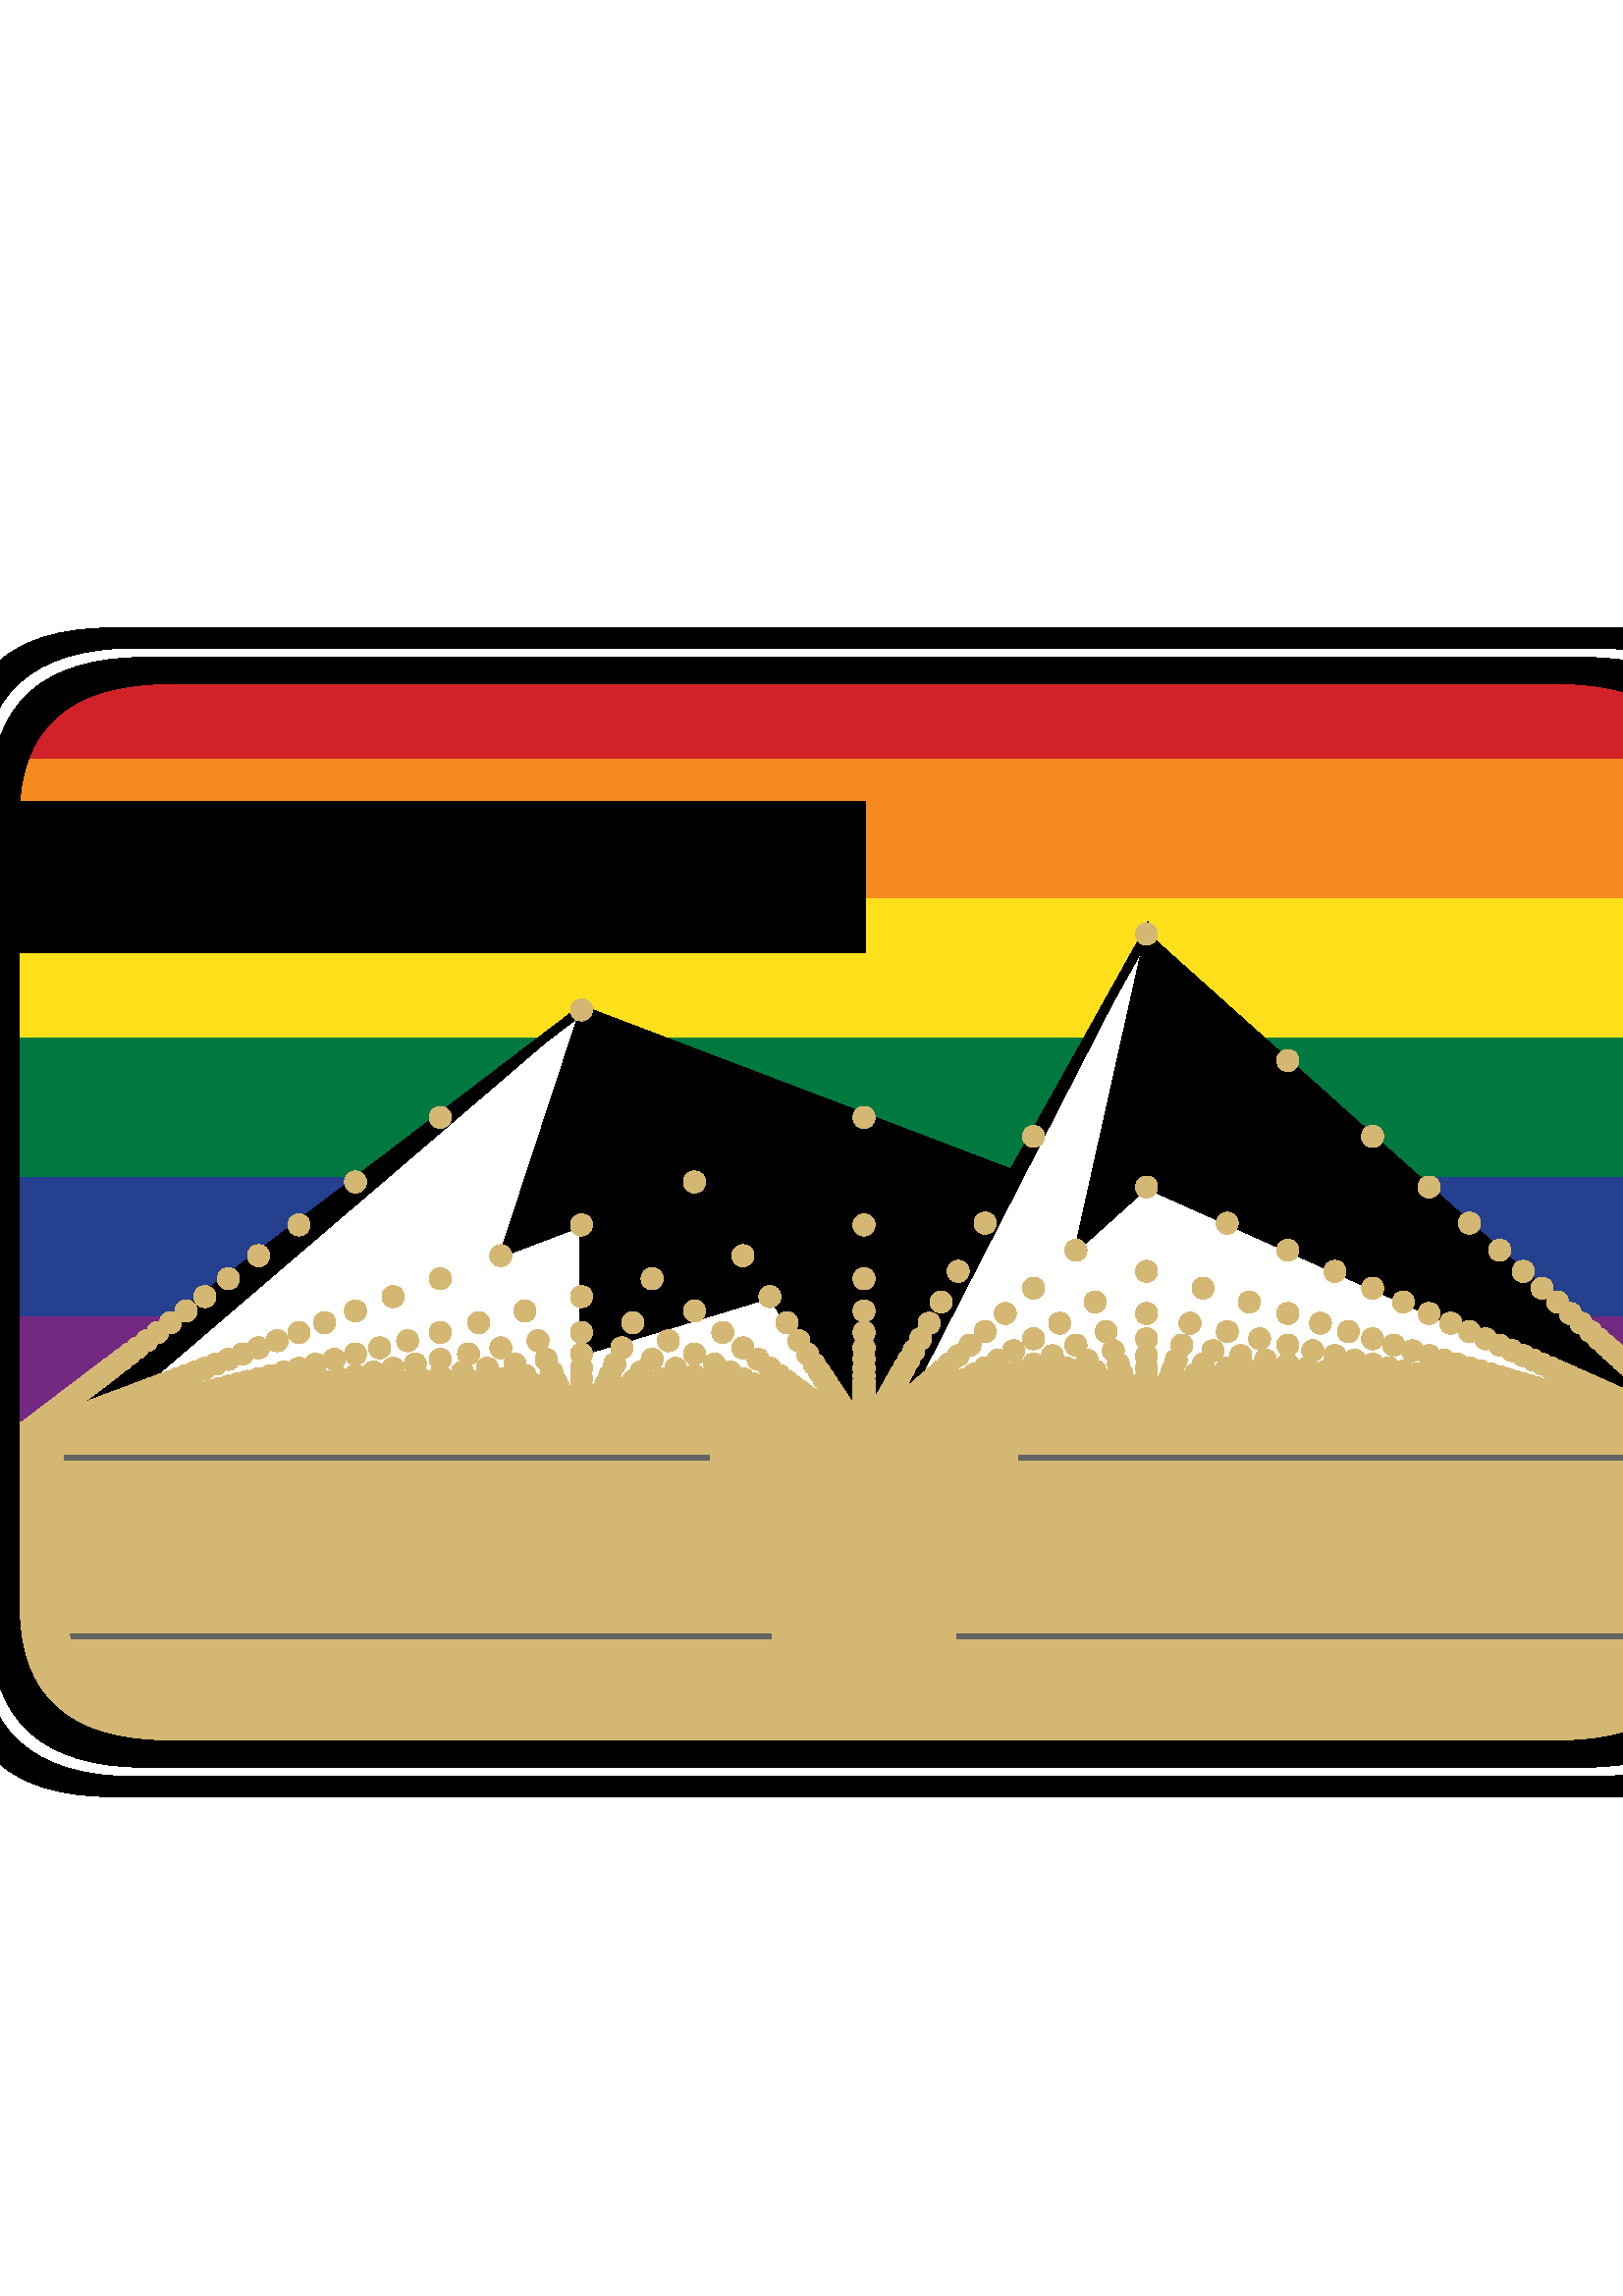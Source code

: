 %!PS-Adobe-3.0 EPSF-3.0
%%Orientation: portrait
%%BoundingBox: -126 108 738 684
%%HiResBoundingBox: -126.0 108.0 738.0 684.0
%%EndComments
%%BeginProlog
/mpldict 11 dict def
mpldict begin
/_d { bind def } bind def
/m { moveto } _d
/l { lineto } _d
/r { rlineto } _d
/c { curveto } _d
/cl { closepath } _d
/ce { closepath eofill } _d
/box {
      m
      1 index 0 r
      0 exch r
      neg 0 r
      cl
    } _d
/clipbox {
      box
      clip
      newpath
    } _d
/sc { setcachedevice } _d
%!PS-Adobe-3.0 Resource-Font
10 dict begin
/FontName /Oswald-Regular def
/PaintType 0 def
/FontMatrix [0.001 0 0 0.001 0 0] def
/FontBBox [-197 -287 1223 1297] def
/FontType 3 def
/Encoding [/space /period /one /seven /eight /nine /C /D /E /M /S /U /a /c /d /e /f /h /i /l /m /n /o /p /r /s /t /v] def
/CharStrings 29 dict dup begin
/.notdef 0 def
/space{229 0 0 0 0 0 sc
ce} _d
/period{188 0 49 0 156 119 sc
49 0 m
49 119 l
156 119 l
156 0 l
49 0 l

ce} _d
/one{396 0 30 0 278 810 sc
171 0 m
171 670 l
170 669 163 667 148 664 c
134 661 118 657 100 654 c
82 651 66 648 52 645 c
38 642 31 641 30 641 c
30 722 l
41 725 54 728 69 733 c
84 738 100 743 115 750 c
131 757 146 765 160 775 c
175 785 187 797 197 810 c
278 810 l
278 0 l
171 0 l

ce} _d
/seven{386 0 22 0 346 810 sc
93 0 m
239 726 l
22 726 l
22 810 l
346 810 l
346 758 l
196 0 l
93 0 l

ce} _d
/eight{499 0 50 -9 449 817 sc
250 -9 m
201 -9 162 1 133 20 c
104 39 82 67 69 102 c
56 138 50 180 50 228 c
50 255 52 279 57 300 c
62 321 68 339 77 354 c
86 370 97 384 109 395 c
122 407 135 418 150 427 c
123 445 102 468 85 497 c
68 526 60 563 60 608 c
60 651 67 688 80 719 c
93 750 114 774 142 791 c
171 808 207 817 250 817 c
293 817 329 808 356 791 c
384 774 405 750 418 719 c
431 688 438 651 438 608 c
438 563 430 526 413 497 c
397 468 375 445 348 427 c
363 418 376 407 388 395 c
401 384 411 370 420 354 c
429 339 436 321 441 300 c
446 279 449 255 449 228 c
449 180 442 138 429 102 c
416 67 395 39 366 20 c
337 1 299 -9 250 -9 c

250 76 m
276 76 296 83 310 96 c
324 109 333 127 338 150 c
343 173 346 198 346 226 c
346 251 343 275 337 297 c
332 320 322 338 308 352 c
294 367 275 374 250 374 c
225 374 206 367 191 353 c
177 339 167 321 161 298 c
155 276 152 252 152 226 c
152 198 155 173 160 150 c
165 127 175 109 189 96 c
204 83 224 76 250 76 c

250 476 m
273 477 290 484 301 497 c
313 510 321 527 326 548 c
331 569 333 591 333 614 c
333 647 327 676 315 699 c
303 722 281 734 250 734 c
219 734 197 722 184 699 c
171 676 165 647 165 614 c
165 591 167 569 172 548 c
177 527 185 510 197 497 c
210 484 227 477 250 476 c

ce} _d
/nine{502 0 44 -9 444 817 sc
245 -9 m
203 -9 167 -1 137 14 c
108 30 85 53 70 83 c
55 113 47 149 46 192 c
46 193 46 195 46 196 c
46 198 46 200 46 201 c
153 201 l
153 162 159 132 172 111 c
185 90 209 80 246 80 c
266 80 283 86 296 98 c
309 111 319 130 326 155 c
333 181 336 214 336 253 c
336 376 l
326 359 311 346 291 335 c
272 325 247 320 218 320 c
173 320 138 330 113 349 c
88 369 70 396 59 431 c
49 466 44 507 44 554 c
44 603 51 648 64 687 c
77 727 99 759 128 782 c
158 805 197 817 245 817 c
292 817 330 805 359 781 c
388 758 410 726 423 686 c
437 646 444 601 444 552 c
444 280 l
444 228 438 180 426 136 c
414 92 394 57 365 30 c
336 4 296 -9 245 -9 c

245 401 m
268 401 287 407 302 418 c
317 430 328 443 336 457 c
336 577 l
336 605 333 630 328 653 c
323 676 313 695 300 708 c
287 722 268 729 245 729 c
222 729 203 722 189 708 c
176 694 166 676 160 653 c
155 631 152 607 152 580 c
152 548 153 518 156 491 c
159 464 167 442 180 425 c
193 409 215 401 245 401 c

ce} _d
/C{515 0 48 -9 470 817 sc
266 -9 m
209 -9 164 3 132 27 c
101 51 79 83 66 124 c
54 165 48 210 48 260 c
48 546 l
48 601 54 648 66 689 c
79 730 101 761 132 783 c
164 806 209 817 266 817 c
317 817 357 808 386 789 c
416 770 437 744 450 709 c
463 674 470 633 470 584 c
470 520 l
363 520 l
363 577 l
363 607 361 633 358 656 c
355 679 347 697 334 710 c
321 723 298 729 267 729 c
235 729 212 722 197 708 c
182 695 173 675 168 650 c
164 625 162 596 162 563 c
162 242 l
162 201 165 169 172 145 c
179 122 190 105 205 95 c
220 85 241 80 267 80 c
298 80 320 87 333 100 c
346 114 355 133 358 157 c
361 181 363 209 363 241 c
363 301 l
470 301 l
470 241 l
470 192 464 148 452 110 c
440 73 419 43 390 22 c
361 1 319 -9 266 -9 c

ce} _d
/D{527 0 63 0 479 810 sc
63 0 m
63 810 l
239 810 l
299 810 346 801 381 782 c
416 764 441 737 456 700 c
471 663 479 618 479 563 c
479 265 l
479 208 471 159 456 120 c
441 81 417 51 383 30 c
350 10 305 0 248 0 c
63 0 l

176 81 m
240 81 l
281 81 311 89 328 105 c
345 121 356 144 359 175 c
363 206 365 243 365 286 c
365 549 l
365 591 362 625 357 651 c
352 677 340 696 322 708 c
304 720 276 726 237 726 c
176 726 l
176 81 l

ce} _d
/E{407 0 63 0 379 810 sc
63 0 m
63 810 l
377 810 l
377 726 l
176 726 l
176 458 l
339 458 l
339 378 l
176 378 l
176 81 l
379 81 l
379 0 l
63 0 l

ce} _d
/M{660 0 61 0 599 810 sc
61 0 m
76 810 l
187 810 l
330 153 l
474 810 l
584 810 l
599 0 l
508 0 l
499 588 l
362 0 l
298 0 l
162 588 l
153 0 l
61 0 l

ce} _d
/S{473 0 39 -9 448 817 sc
254 -9 m
207 -9 168 1 137 21 c
106 41 83 69 67 104 c
51 139 42 180 39 227 c
139 254 l
141 225 145 198 152 171 c
159 144 171 122 187 105 c
203 88 225 80 254 80 c
283 80 305 88 320 104 c
335 121 343 144 343 175 c
343 212 335 241 318 263 c
301 286 280 308 255 331 c
119 451 l
92 474 73 500 60 527 c
47 555 41 589 41 630 c
41 689 58 735 92 768 c
126 801 172 817 231 817 c
263 817 291 813 315 804 c
340 796 360 783 376 766 c
393 749 406 727 415 700 c
425 674 432 643 435 608 c
339 582 l
337 609 333 633 327 655 c
321 678 310 696 295 709 c
280 723 259 730 231 730 c
203 730 181 722 165 707 c
150 692 142 670 142 641 c
142 616 146 596 154 580 c
163 564 176 548 195 531 c
332 411 l
363 384 390 352 413 315 c
436 278 448 235 448 184 c
448 144 440 109 423 80 c
406 51 383 29 354 14 c
325 -1 292 -9 254 -9 c

ce} _d
/U{543 0 56 -9 487 810 sc
272 -9 m
213 -9 168 3 137 26 c
106 49 84 82 73 124 c
62 167 56 216 56 273 c
56 810 l
164 810 l
164 268 l
164 233 166 202 171 173 c
176 144 186 122 201 105 c
217 88 241 80 272 80 c
304 80 328 88 343 105 c
358 122 368 144 373 173 c
378 202 380 233 380 268 c
380 810 l
487 810 l
487 273 l
487 216 481 167 470 124 c
459 82 437 49 406 26 c
375 3 331 -9 272 -9 c

ce} _d
/a{426 0 42 -8 387 586 sc
158 -8 m
135 -8 115 -2 98 11 c
81 24 67 41 57 61 c
47 82 42 103 42 126 c
42 162 48 192 60 217 c
72 242 88 262 109 279 c
130 296 155 311 182 324 c
210 337 239 349 270 361 c
270 402 l
270 425 269 445 266 460 c
263 475 258 487 249 494 c
241 502 229 506 212 506 c
197 506 185 503 176 496 c
167 489 161 480 157 467 c
153 455 151 441 151 424 c
151 395 l
45 399 l
46 463 61 510 89 540 c
117 571 160 586 219 586 c
276 586 317 570 341 539 c
365 508 377 462 377 403 c
377 139 l
377 121 377 104 378 87 c
379 70 381 55 382 40 c
384 26 386 13 387 0 c
289 0 l
287 11 284 24 281 40 c
278 57 276 72 275 85 c
268 62 255 41 236 21 c
217 2 191 -8 158 -8 c

200 84 m
211 84 221 87 230 93 c
239 99 248 106 255 113 c
262 121 267 127 270 132 c
270 296 l
253 287 238 277 223 268 c
208 259 195 249 184 238 c
173 228 165 216 158 203 c
152 190 149 176 149 159 c
149 136 153 117 162 104 c
171 91 183 84 200 84 c

ce} _d
/c{411 0 43 -8 370 586 sc
212 -8 m
165 -8 129 1 104 20 c
80 39 64 66 55 101 c
47 136 43 176 43 222 c
43 355 l
43 404 47 445 56 479 c
65 514 81 540 105 558 c
130 577 165 586 212 586 c
254 586 286 579 309 565 c
332 552 348 531 357 504 c
366 477 370 444 370 404 c
370 370 l
273 370 l
273 405 l
273 430 271 450 268 465 c
265 480 259 490 250 497 c
241 504 229 507 213 507 c
196 507 182 503 173 495 c
164 487 157 473 154 454 c
151 435 150 410 150 377 c
150 195 l
150 146 155 113 164 96 c
173 79 190 71 214 71 c
232 71 245 75 253 83 c
262 92 267 104 269 119 c
272 134 273 152 273 171 c
273 218 l
370 218 l
370 178 l
370 139 365 106 356 78 c
347 50 331 29 308 14 c
285 -1 253 -8 212 -8 c

ce} _d
/d{442 0 43 -8 388 810 sc
188 -8 m
139 -8 103 10 79 45 c
55 81 43 142 43 227 c
43 339 l
43 383 47 424 54 461 c
61 499 75 529 95 552 c
116 575 146 586 185 586 c
204 586 222 582 238 573 c
254 564 268 554 281 541 c
281 810 l
388 810 l
388 0 l
281 0 l
281 37 l
268 24 254 13 239 4 c
224 -4 207 -8 188 -8 c

215 76 m
225 76 236 78 247 81 c
258 85 270 91 281 98 c
281 477 l
272 484 261 489 250 494 c
239 499 226 502 213 502 c
188 502 172 490 163 466 c
154 443 150 414 150 381 c
150 218 l
150 191 151 167 154 145 c
157 124 164 107 173 94 c
182 82 196 76 215 76 c

ce} _d
/e{421 0 43 -8 378 586 sc
214 -8 m
169 -8 134 1 109 18 c
84 36 67 62 57 96 c
48 131 43 173 43 223 c
43 355 l
43 406 48 449 58 483 c
68 517 85 543 110 560 c
135 577 170 586 214 586 c
263 586 298 576 321 556 c
344 536 360 507 367 469 c
374 432 378 387 378 334 c
378 287 l
150 287 l
150 171 l
150 148 152 129 156 114 c
161 99 168 88 177 81 c
187 74 200 71 215 71 c
231 71 243 75 251 82 c
260 90 265 101 268 115 c
271 130 273 147 273 166 c
273 201 l
377 201 l
377 179 l
377 121 365 75 340 42 c
315 9 273 -8 214 -8 c

150 345 m
273 345 l
273 397 l
273 421 272 441 269 457 c
266 474 261 486 252 494 c
244 503 231 507 213 507 c
196 507 182 503 173 495 c
164 487 158 473 155 454 c
152 435 150 409 150 376 c
150 345 l

ce} _d
/f{287 0 19 0 283 781 sc
88 0 m
88 499 l
19 499 l
19 578 l
88 578 l
88 608 l
88 644 91 675 96 700 c
102 726 114 746 132 760 c
150 774 177 781 213 781 c
226 781 238 780 248 779 c
259 778 270 777 283 774 c
283 696 l
277 697 270 698 263 699 c
256 700 249 701 243 701 c
222 701 209 694 203 680 c
198 667 195 649 195 626 c
195 578 l
283 578 l
283 499 l
195 499 l
195 0 l
88 0 l

ce} _d
/h{445 0 57 0 395 810 sc
57 0 m
57 810 l
164 810 l
164 518 l
183 537 205 553 229 566 c
253 579 280 586 309 586 c
332 586 349 580 361 568 c
374 556 382 541 387 523 c
392 505 395 487 395 468 c
395 0 l
288 0 l
288 437 l
288 458 285 474 279 485 c
273 496 261 502 242 502 c
229 502 216 498 202 491 c
189 484 176 475 164 464 c
164 0 l
57 0 l

ce} _d
/i{229 0 61 0 168 776 sc
61 0 m
61 578 l
168 578 l
168 0 l
61 0 l

61 664 m
61 776 l
168 776 l
168 664 l
61 664 l

ce} _d
/l{229 0 64 0 171 810 sc
64 0 m
64 810 l
171 810 l
171 0 l
64 0 l

ce} _d
/m{680 0 54 0 629 588 sc
54 0 m
54 578 l
153 578 l
153 523 l
172 545 194 561 217 572 c
240 583 264 588 289 588 c
310 588 329 583 346 572 c
363 561 376 542 383 515 c
404 540 426 559 450 570 c
475 582 500 588 527 588 c
546 588 563 583 578 574 c
593 565 606 551 615 531 c
624 512 629 486 629 454 c
629 0 l
531 0 l
531 447 l
531 475 526 494 517 503 c
508 513 496 518 481 518 c
466 518 451 514 435 505 c
419 497 404 486 391 471 c
391 468 391 466 391 463 c
391 460 391 457 391 454 c
391 0 l
293 0 l
293 447 l
293 475 288 494 279 503 c
270 513 258 518 243 518 c
228 518 213 514 197 505 c
182 497 167 486 153 471 c
153 0 l
54 0 l

ce} _d
/n{439 0 54 0 389 586 sc
54 0 m
54 578 l
161 578 l
161 521 l
180 539 202 554 225 567 c
248 580 274 586 302 586 c
325 586 343 580 355 568 c
368 556 376 541 381 523 c
386 505 389 487 389 468 c
389 0 l
282 0 l
282 437 l
282 458 279 474 273 485 c
267 496 255 502 236 502 c
224 502 211 498 198 491 c
185 484 173 476 161 466 c
161 0 l
54 0 l

ce} _d
/o{425 0 44 -8 381 586 sc
213 -8 m
170 -8 137 1 112 18 c
87 35 70 60 59 92 c
49 124 44 162 44 205 c
44 373 l
44 416 49 454 59 486 c
70 518 87 543 112 560 c
137 577 170 586 213 586 c
256 586 289 577 313 560 c
338 543 355 518 365 486 c
376 454 381 416 381 373 c
381 205 l
381 162 376 124 365 92 c
355 60 338 35 313 18 c
289 1 256 -8 213 -8 c

213 71 m
234 71 248 77 256 89 c
265 101 270 117 271 136 c
273 156 274 177 274 198 c
274 379 l
274 401 273 422 271 441 c
270 460 265 476 256 488 c
248 501 234 507 213 507 c
192 507 178 501 169 488 c
160 476 155 460 153 441 c
152 422 151 401 151 379 c
151 198 l
151 177 152 156 153 136 c
155 117 160 101 169 89 c
178 77 192 71 213 71 c

ce} _d
/p{446 0 54 -190 403 586 sc
54 -190 m
54 578 l
161 578 l
161 532 l
174 547 189 559 207 570 c
225 581 246 586 271 586 c
301 586 325 578 342 562 c
360 547 373 527 382 503 c
391 480 396 456 399 431 c
402 407 403 386 403 369 c
403 229 l
403 188 399 150 391 113 c
383 77 368 48 347 25 c
326 3 297 -8 259 -8 c
238 -8 220 -3 204 7 c
188 18 174 30 161 43 c
161 -190 l
54 -190 l

238 76 m
257 76 270 83 278 96 c
286 110 291 129 293 152 c
295 175 296 201 296 229 c
296 369 l
296 393 295 415 292 435 c
289 456 284 472 275 484 c
266 496 253 502 234 502 c
220 502 207 499 194 493 c
181 487 170 480 161 472 c
161 102 l
171 95 182 88 195 83 c
208 78 222 76 238 76 c

ce} _d
/r{321 0 57 0 309 585 sc
57 0 m
57 578 l
164 578 l
164 496 l
185 531 207 555 228 567 c
249 579 271 585 292 585 c
295 585 297 585 299 585 c
302 585 305 585 309 584 c
309 466 l
301 469 292 472 281 474 c
271 477 261 478 250 478 c
233 478 218 474 204 466 c
191 459 177 444 164 422 c
164 0 l
57 0 l

ce} _d
/s{374 0 25 -8 348 586 sc
188 -8 m
141 -8 103 7 74 36 c
45 66 29 105 25 154 c
114 181 l
119 144 128 117 141 98 c
154 80 172 71 197 71 c
216 71 231 76 241 87 c
251 98 256 113 256 132 c
256 149 252 164 245 177 c
238 190 226 204 209 218 c
110 303 l
90 320 73 340 59 361 c
46 382 39 410 39 444 c
39 475 45 500 57 521 c
70 542 87 558 109 569 c
132 580 158 586 188 586 c
234 586 269 571 293 541 c
318 512 332 476 335 434 c
263 407 l
260 427 256 444 251 459 c
246 474 238 486 229 494 c
220 503 207 507 192 507 c
175 507 161 501 150 489 c
140 478 135 464 135 448 c
135 438 137 428 141 418 c
146 409 153 399 164 390 c
266 296 l
280 283 293 270 305 255 c
318 240 328 224 336 205 c
344 186 348 165 348 140 c
348 107 341 80 328 58 c
315 36 296 19 272 8 c
248 -3 220 -8 188 -8 c

ce} _d
/t{308 0 22 -8 283 747 sc
208 -8 m
178 -8 154 -2 135 9 c
117 20 104 36 95 57 c
87 78 83 102 83 130 c
83 507 l
22 507 l
22 578 l
83 578 l
83 747 l
190 747 l
190 578 l
283 578 l
283 507 l
190 507 l
190 137 l
190 114 194 98 201 88 c
208 79 222 74 243 74 c
248 74 254 74 261 75 c
268 76 275 76 282 77 c
282 -2 l
269 -4 256 -5 245 -6 c
234 -7 221 -8 208 -8 c

ce} _d
/v{385 0 15 0 370 578 sc
129 0 m
15 578 l
123 578 l
194 113 l
266 578 l
370 578 l
260 0 l
129 0 l

ce} _d
end readonly def

/BuildGlyph {
 exch begin
 CharStrings exch
 2 copy known not {pop /.notdef} if
 true 3 1 roll get exec
 end
} _d

/BuildChar {
 1 index /Encoding get exch get
 1 index /BuildGlyph get exec
} _d

FontName currentdict end definefont pop
end
%%EndProlog
mpldict begin
-126 108 translate
864 576 0 0 clipbox
gsave
0 0 m
864 0 l
864 576 l
0 576 l
cl
grestore
gsave
669.6 434.88 108 72 clipbox
167.253 75.117 m
718.347 75.117 l
755.639 75.117 774.285 91.818 774.285 125.219 c
774.285 453.661 l
774.285 487.062 755.639 503.763 718.347 503.763 c
167.253 503.763 l
129.961 503.763 111.315 487.062 111.315 453.661 c
111.315 125.219 l
111.315 91.818 129.961 75.117 167.253 75.117 c
cl
0.000 setgray
fill
grestore
1.000 setlinewidth
0 setlinejoin
0 setlinecap
[] 0 setdash
1.000 setgray
gsave
669.6 434.88 108 72 clipbox
175.954 83.301 m
709.646 83.301 l
746.938 83.301 765.584 100.001 765.584 133.402 c
765.584 445.478 l
765.584 478.879 746.938 495.579 709.646 495.579 c
175.954 495.579 l
138.662 495.579 120.016 478.879 120.016 445.478 c
120.016 133.402 l
120.016 100.001 138.662 83.301 175.954 83.301 c
cl
gsave
fill
grestore
stroke
grestore
0.000 setgray
gsave
669.6 434.88 108 72 clipbox
179.269 86.418 m
706.331 86.418 l
743.623 86.418 762.269 103.119 762.269 136.519 c
762.269 442.361 l
762.269 475.761 743.623 492.462 706.331 492.462 c
179.269 492.462 l
141.977 492.462 123.331 475.761 123.331 442.361 c
123.331 136.519 l
123.331 103.119 141.977 86.418 179.269 86.418 c
cl
gsave
fill
grestore
stroke
grestore
gsave
/c0 {
187.971 94.601 m
697.629 94.601 l
734.921 94.601 753.567 111.302 753.567 144.703 c
753.567 434.177 l
753.567 467.578 734.921 484.279 697.629 484.279 c
187.971 484.279 l
150.679 484.279 132.033 467.578 132.033 434.177 c
132.033 144.703 l
132.033 111.302 150.679 94.601 187.971 94.601 c
cl

clip
newpath
} bind def
669.6 434.88 108 72 clipbox
c0
108 455.718 m
777.6 455.718 l
777.6 506.88 l
108 506.88 l
cl
0.820 0.133 0.161 setrgbcolor
fill
grestore
gsave
/c1 {
187.971 94.601 m
697.629 94.601 l
734.921 94.601 753.567 111.302 753.567 144.703 c
753.567 434.177 l
753.567 467.578 734.921 484.279 697.629 484.279 c
187.971 484.279 l
150.679 484.279 132.033 467.578 132.033 434.177 c
132.033 144.703 l
132.033 111.302 150.679 94.601 187.971 94.601 c
cl

clip
newpath
} bind def
669.6 434.88 108 72 clipbox
c1
108 404.555 m
777.6 404.555 l
777.6 455.718 l
108 455.718 l
cl
0.965 0.541 0.118 setrgbcolor
fill
grestore
gsave
/c2 {
187.971 94.601 m
697.629 94.601 l
734.921 94.601 753.567 111.302 753.567 144.703 c
753.567 434.177 l
753.567 467.578 734.921 484.279 697.629 484.279 c
187.971 484.279 l
150.679 484.279 132.033 467.578 132.033 434.177 c
132.033 144.703 l
132.033 111.302 150.679 94.601 187.971 94.601 c
cl

clip
newpath
} bind def
669.6 434.88 108 72 clipbox
c2
108 353.393 m
777.6 353.393 l
777.6 404.555 l
108 404.555 l
cl
0.992 0.878 0.102 setrgbcolor
fill
grestore
gsave
/c3 {
187.971 94.601 m
697.629 94.601 l
734.921 94.601 753.567 111.302 753.567 144.703 c
753.567 434.177 l
753.567 467.578 734.921 484.279 697.629 484.279 c
187.971 484.279 l
150.679 484.279 132.033 467.578 132.033 434.177 c
132.033 144.703 l
132.033 111.302 150.679 94.601 187.971 94.601 c
cl

clip
newpath
} bind def
669.6 434.88 108 72 clipbox
c3
108 302.231 m
777.6 302.231 l
777.6 353.393 l
108 353.393 l
cl
0.000 0.475 0.251 setrgbcolor
fill
grestore
gsave
/c4 {
187.971 94.601 m
697.629 94.601 l
734.921 94.601 753.567 111.302 753.567 144.703 c
753.567 434.177 l
753.567 467.578 734.921 484.279 697.629 484.279 c
187.971 484.279 l
150.679 484.279 132.033 467.578 132.033 434.177 c
132.033 144.703 l
132.033 111.302 150.679 94.601 187.971 94.601 c
cl

clip
newpath
} bind def
669.6 434.88 108 72 clipbox
c4
108 251.068 m
777.6 251.068 l
777.6 302.231 l
108 302.231 l
cl
0.141 0.251 0.557 setrgbcolor
fill
grestore
gsave
/c5 {
187.971 94.601 m
697.629 94.601 l
734.921 94.601 753.567 111.302 753.567 144.703 c
753.567 434.177 l
753.567 467.578 734.921 484.279 697.629 484.279 c
187.971 484.279 l
150.679 484.279 132.033 467.578 132.033 434.177 c
132.033 144.703 l
132.033 111.302 150.679 94.601 187.971 94.601 c
cl

clip
newpath
} bind def
669.6 434.88 108 72 clipbox
c5
108 199.906 m
777.6 199.906 l
777.6 251.068 l
108 251.068 l
cl
0.451 0.161 0.510 setrgbcolor
fill
grestore
gsave
669.6 434.88 108 72 clipbox
205.374 102.785 m
680.226 102.785 l
717.518 102.785 736.164 119.485 736.164 152.886 c
736.164 425.994 l
736.164 459.395 717.518 476.095 680.226 476.095 c
205.374 476.095 l
168.082 476.095 149.436 459.395 149.436 425.994 c
149.436 152.886 l
149.436 119.485 168.082 102.785 205.374 102.785 c
cl
grestore
1.000 setgray
gsave
/c6 {
187.971 94.601 m
697.629 94.601 l
734.921 94.601 753.567 111.302 753.567 144.703 c
753.567 434.177 l
753.567 467.578 734.921 484.279 697.629 484.279 c
187.971 484.279 l
150.679 484.279 132.033 467.578 132.033 434.177 c
132.033 144.703 l
132.033 111.302 150.679 94.601 187.971 94.601 c
cl

clip
newpath
} bind def
669.6 434.88 108 72 clipbox
c6
132.033 205.938 m
339.211 363.664 l
442.8 205.938 l
cl
gsave
fill
grestore
stroke
grestore
0.000 setgray
gsave
/c7 {
187.971 94.601 m
697.629 94.601 l
734.921 94.601 753.567 111.302 753.567 144.703 c
753.567 434.177 l
753.567 467.578 734.921 484.279 697.629 484.279 c
187.971 484.279 l
150.679 484.279 132.033 467.578 132.033 434.177 c
132.033 144.703 l
132.033 111.302 150.679 94.601 187.971 94.601 c
cl

clip
newpath
} bind def
669.6 434.88 108 72 clipbox
c7
339.211 363.664 m
442.8 205.938 l
504.953 300.574 l
cl
gsave
fill
grestore
stroke
grestore
gsave
/c8 {
187.971 94.601 m
697.629 94.601 l
734.921 94.601 753.567 111.302 753.567 144.703 c
753.567 434.177 l
753.567 467.578 734.921 484.279 697.629 484.279 c
187.971 484.279 l
150.679 484.279 132.033 467.578 132.033 434.177 c
132.033 144.703 l
132.033 111.302 150.679 94.601 187.971 94.601 c
cl

clip
newpath
} bind def
669.6 434.88 108 72 clipbox
c8
339.211 363.664 m
309.614 273.535 l
380.647 300.574 l
cl
gsave
fill
grestore
stroke
grestore
gsave
/c9 {
187.971 94.601 m
697.629 94.601 l
734.921 94.601 753.567 111.302 753.567 144.703 c
753.567 434.177 l
753.567 467.578 734.921 484.279 697.629 484.279 c
187.971 484.279 l
150.679 484.279 132.033 467.578 132.033 434.177 c
132.033 144.703 l
132.033 111.302 150.679 94.601 187.971 94.601 c
cl

clip
newpath
} bind def
669.6 434.88 108 72 clipbox
c9
339.211 284.801 m
339.211 237.483 l
408.27 258.513 l
380.647 300.574 l
cl
gsave
fill
grestore
stroke
grestore
gsave
/ca {
187.971 94.601 m
697.629 94.601 l
734.921 94.601 753.567 111.302 753.567 144.703 c
753.567 434.177 l
753.567 467.578 734.921 484.279 697.629 484.279 c
187.971 484.279 l
150.679 484.279 132.033 467.578 132.033 434.177 c
132.033 144.703 l
132.033 111.302 150.679 94.601 187.971 94.601 c
cl

clip
newpath
} bind def
669.6 434.88 108 72 clipbox
ca
339.211 363.664 m
132.033 205.938 l
173.468 221.71 l
cl
gsave
fill
grestore
stroke
grestore
3.000 setlinewidth
1 setlinejoin
2 setlinecap
gsave
/cb {
187.971 94.601 m
697.629 94.601 l
734.921 94.601 753.567 111.302 753.567 144.703 c
753.567 434.177 l
753.567 467.578 734.921 484.279 697.629 484.279 c
187.971 484.279 l
150.679 484.279 132.033 467.578 132.033 434.177 c
132.033 144.703 l
132.033 111.302 150.679 94.601 187.971 94.601 c
cl

clip
newpath
} bind def
669.6 434.88 108 72 clipbox
cb
132.033 205.938 m
339.211 363.664 l
stroke
grestore
gsave
/cc {
187.971 94.601 m
697.629 94.601 l
734.921 94.601 753.567 111.302 753.567 144.703 c
753.567 434.177 l
753.567 467.578 734.921 484.279 697.629 484.279 c
187.971 484.279 l
150.679 484.279 132.033 467.578 132.033 434.177 c
132.033 144.703 l
132.033 111.302 150.679 94.601 187.971 94.601 c
cl

clip
newpath
} bind def
669.6 434.88 108 72 clipbox
cc
339.211 363.664 m
504.953 300.574 l
stroke
grestore
1.000 setlinewidth
0 setlinejoin
0 setlinecap
1.000 setgray
gsave
/cd {
187.971 94.601 m
697.629 94.601 l
734.921 94.601 753.567 111.302 753.567 144.703 c
753.567 434.177 l
753.567 467.578 734.921 484.279 697.629 484.279 c
187.971 484.279 l
150.679 484.279 132.033 467.578 132.033 434.177 c
132.033 144.703 l
132.033 111.302 150.679 94.601 187.971 94.601 c
cl

clip
newpath
} bind def
669.6 434.88 108 72 clipbox
cd
442.8 205.938 m
546.389 391.498 l
753.567 205.938 l
cl
gsave
fill
grestore
stroke
grestore
0.000 setgray
gsave
/ce {
187.971 94.601 m
697.629 94.601 l
734.921 94.601 753.567 111.302 753.567 144.703 c
753.567 434.177 l
753.567 467.578 734.921 484.279 697.629 484.279 c
187.971 484.279 l
150.679 484.279 132.033 467.578 132.033 434.177 c
132.033 144.703 l
132.033 111.302 150.679 94.601 187.971 94.601 c
cl

clip
newpath
} bind def
669.6 434.88 108 72 clipbox
ce
546.389 391.498 m
546.389 298.718 l
753.567 205.938 l
cl
gsave
fill
grestore
stroke
grestore
gsave
/cf {
187.971 94.601 m
697.629 94.601 l
734.921 94.601 753.567 111.302 753.567 144.703 c
753.567 434.177 l
753.567 467.578 734.921 484.279 697.629 484.279 c
187.971 484.279 l
150.679 484.279 132.033 467.578 132.033 434.177 c
132.033 144.703 l
132.033 111.302 150.679 94.601 187.971 94.601 c
cl

clip
newpath
} bind def
669.6 434.88 108 72 clipbox
cf
520.492 275.523 m
546.389 298.718 l
546.389 391.498 l
cl
gsave
fill
grestore
stroke
grestore
gsave
/c10 {
187.971 94.601 m
697.629 94.601 l
734.921 94.601 753.567 111.302 753.567 144.703 c
753.567 434.177 l
753.567 467.578 734.921 484.279 697.629 484.279 c
187.971 484.279 l
150.679 484.279 132.033 467.578 132.033 434.177 c
132.033 144.703 l
132.033 111.302 150.679 94.601 187.971 94.601 c
cl

clip
newpath
} bind def
669.6 434.88 108 72 clipbox
c10
442.8 205.938 m
458.338 219.855 l
546.389 391.498 l
cl
gsave
fill
grestore
stroke
grestore
3.000 setlinewidth
1 setlinejoin
2 setlinecap
gsave
/c11 {
187.971 94.601 m
697.629 94.601 l
734.921 94.601 753.567 111.302 753.567 144.703 c
753.567 434.177 l
753.567 467.578 734.921 484.279 697.629 484.279 c
187.971 484.279 l
150.679 484.279 132.033 467.578 132.033 434.177 c
132.033 144.703 l
132.033 111.302 150.679 94.601 187.971 94.601 c
cl

clip
newpath
} bind def
669.6 434.88 108 72 clipbox
c11
442.8 205.938 m
546.389 391.498 l
stroke
grestore
1.000 setlinewidth
0 setlinecap
0.831 0.718 0.451 setrgbcolor
gsave
/c12 {
187.971 94.601 m
697.629 94.601 l
734.921 94.601 753.567 111.302 753.567 144.703 c
753.567 434.177 l
753.567 467.578 734.921 484.279 697.629 484.279 c
187.971 484.279 l
150.679 484.279 132.033 467.578 132.033 434.177 c
132.033 144.703 l
132.033 111.302 150.679 94.601 187.971 94.601 c
cl

clip
newpath
} bind def
669.6 434.88 108 72 clipbox
c12
/o {
gsave
newpath
translate
1.0 setlinewidth
1 setlinejoin

0 setlinecap

0 -3.536 m
0.938 -3.536 1.837 -3.163 2.5 -2.5 c
3.163 -1.837 3.536 -0.938 3.536 0 c
3.536 0.938 3.163 1.837 2.5 2.5 c
1.837 3.163 0.938 3.536 0 3.536 c
-0.938 3.536 -1.837 3.163 -2.5 2.5 c
-3.163 1.837 -3.536 0.938 -3.536 0 c
-3.536 -0.938 -3.163 -1.837 -2.5 -2.5 c
-1.837 -3.163 -0.938 -3.536 0 -3.536 c
cl

gsave
0.831 0.718 0.451 setrgbcolor
fill
grestore
stroke
grestore
} bind def
339.211 363.664 o
546.389 391.498 o
287.416 324.233 o
442.8 324.233 o
598.184 345.108 o
256.34 300.574 o
380.647 300.574 o
504.953 317.274 o
629.26 317.274 o
235.622 284.801 o
339.211 284.801 o
442.8 284.801 o
546.389 298.718 o
649.978 298.718 o
220.823 273.535 o
309.614 273.535 o
398.405 273.535 o
487.195 285.464 o
575.986 285.464 o
664.777 285.464 o
209.725 265.085 o
287.416 265.085 o
365.108 265.085 o
442.8 265.085 o
520.492 275.523 o
598.184 275.523 o
675.875 275.523 o
201.092 258.513 o
270.151 258.513 o
339.211 258.513 o
408.27 258.513 o
477.33 267.791 o
546.389 267.791 o
615.449 267.791 o
684.508 267.791 o
194.186 253.256 o
256.34 253.256 o
318.493 253.256 o
380.647 253.256 o
442.8 253.256 o
504.953 261.606 o
567.107 261.606 o
629.26 261.606 o
691.414 261.606 o
188.536 248.954 o
245.039 248.954 o
301.542 248.954 o
358.045 248.954 o
414.548 248.954 o
471.052 256.545 o
527.555 256.545 o
584.058 256.545 o
640.561 256.545 o
697.064 256.545 o
183.827 245.369 o
235.622 245.369 o
287.416 245.369 o
339.211 245.369 o
391.005 245.369 o
442.8 245.369 o
494.595 252.328 o
546.389 252.328 o
598.184 252.328 o
649.978 252.328 o
701.773 252.328 o
179.843 242.336 o
227.653 242.336 o
275.464 242.336 o
323.274 242.336 o
371.084 242.336 o
418.895 242.336 o
466.705 248.759 o
514.516 248.759 o
562.326 248.759 o
610.136 248.759 o
657.947 248.759 o
705.757 248.759 o
176.428 239.736 o
220.823 239.736 o
265.219 239.736 o
309.614 239.736 o
354.009 239.736 o
398.405 239.736 o
442.8 239.736 o
487.195 245.701 o
531.591 245.701 o
575.986 245.701 o
620.381 245.701 o
664.777 245.701 o
709.172 245.701 o
173.468 237.483 o
214.904 237.483 o
256.34 237.483 o
297.775 237.483 o
339.211 237.483 o
380.647 237.483 o
422.082 237.483 o
463.518 243.05 o
504.953 243.05 o
546.389 243.05 o
587.825 243.05 o
629.26 243.05 o
670.696 243.05 o
712.132 243.05 o
170.879 235.511 o
209.725 235.511 o
248.57 235.511 o
287.416 235.511 o
326.262 235.511 o
365.108 235.511 o
403.954 235.511 o
442.8 235.511 o
481.646 240.73 o
520.492 240.73 o
559.338 240.73 o
598.184 240.73 o
637.03 240.73 o
675.875 240.73 o
714.721 240.73 o
168.594 233.772 o
205.154 233.772 o
241.715 233.772 o
278.276 233.772 o
314.837 233.772 o
351.398 233.772 o
387.959 233.772 o
424.52 233.772 o
461.08 238.684 o
497.641 238.684 o
534.202 238.684 o
570.763 238.684 o
607.324 238.684 o
643.885 238.684 o
680.446 238.684 o
717.006 238.684 o
166.562 232.225 o
201.092 232.225 o
235.622 232.225 o
270.151 232.225 o
304.681 232.225 o
339.211 232.225 o
373.741 232.225 o
408.27 232.225 o
442.8 232.225 o
477.33 236.864 o
511.859 236.864 o
546.389 236.864 o
580.919 236.864 o
615.449 236.864 o
649.978 236.864 o
684.508 236.864 o
719.038 236.864 o
164.745 230.842 o
197.457 230.842 o
230.17 230.842 o
262.882 230.842 o
295.594 230.842 o
328.307 230.842 o
361.019 230.842 o
393.731 230.842 o
426.444 230.842 o
459.156 235.237 o
491.869 235.237 o
524.581 235.237 o
557.293 235.237 o
590.006 235.237 o
622.718 235.237 o
655.43 235.237 o
688.143 235.237 o
720.855 235.237 o
163.109 229.597 o
194.186 229.597 o
225.263 229.597 o
256.34 229.597 o
287.416 229.597 o
318.493 229.597 o
349.57 229.597 o
380.647 229.597 o
411.723 229.597 o
442.8 229.597 o
473.877 233.772 o
504.953 233.772 o
536.03 233.772 o
567.107 233.772 o
598.184 233.772 o
629.26 233.772 o
660.337 233.772 o
691.414 233.772 o
722.491 233.772 o
161.63 228.47 o
191.226 228.47 o
220.823 228.47 o
250.42 228.47 o
280.017 228.47 o
309.614 228.47 o
339.211 228.47 o
368.808 228.47 o
398.405 228.47 o
428.002 228.47 o
457.598 232.446 o
487.195 232.446 o
516.792 232.446 o
546.389 232.446 o
575.986 232.446 o
605.583 232.446 o
635.18 232.446 o
664.777 232.446 o
694.374 232.446 o
723.97 232.446 o
160.284 227.446 o
188.536 227.446 o
216.787 227.446 o
245.039 227.446 o
273.291 227.446 o
301.542 227.446 o
329.794 227.446 o
358.045 227.446 o
386.297 227.446 o
414.548 227.446 o
442.8 227.446 o
471.052 231.241 o
499.303 231.241 o
527.555 231.241 o
555.806 231.241 o
584.058 231.241 o
612.309 231.241 o
640.561 231.241 o
668.813 231.241 o
697.064 231.241 o
725.316 231.241 o
159.056 226.511 o
186.079 226.511 o
213.102 226.511 o
240.126 226.511 o
267.149 226.511 o
294.172 226.511 o
321.195 226.511 o
348.219 226.511 o
375.242 226.511 o
402.265 226.511 o
429.288 226.511 o
456.312 230.141 o
483.335 230.141 o
510.358 230.141 o
537.381 230.141 o
564.405 230.141 o
591.428 230.141 o
618.451 230.141 o
645.474 230.141 o
672.498 230.141 o
699.521 230.141 o
726.544 230.141 o
157.93 225.654 o
183.827 225.654 o
209.725 225.654 o
235.622 225.654 o
261.519 225.654 o
287.416 225.654 o
313.314 225.654 o
339.211 225.654 o
365.108 225.654 o
391.005 225.654 o
416.903 225.654 o
442.8 225.654 o
468.697 229.133 o
494.595 229.133 o
520.492 229.133 o
546.389 229.133 o
572.286 229.133 o
598.184 229.133 o
624.081 229.133 o
649.978 229.133 o
675.875 229.133 o
701.773 229.133 o
727.67 229.133 o
156.894 224.865 o
181.755 224.865 o
206.617 224.865 o
231.478 224.865 o
256.34 224.865 o
281.201 224.865 o
306.062 224.865 o
330.924 224.865 o
355.785 224.865 o
380.647 224.865 o
405.508 224.865 o
430.369 224.865 o
455.231 228.205 o
480.092 228.205 o
504.953 228.205 o
529.815 228.205 o
554.676 228.205 o
579.538 228.205 o
604.399 228.205 o
629.26 228.205 o
654.122 228.205 o
678.983 228.205 o
703.845 228.205 o
728.706 228.205 o
155.938 224.137 o
179.843 224.137 o
203.748 224.137 o
227.653 224.137 o
251.559 224.137 o
275.464 224.137 o
299.369 224.137 o
323.274 224.137 o
347.179 224.137 o
371.084 224.137 o
394.99 224.137 o
418.895 224.137 o
442.8 224.137 o
466.705 227.349 o
490.61 227.349 o
514.516 227.349 o
538.421 227.349 o
562.326 227.349 o
586.231 227.349 o
610.136 227.349 o
634.041 227.349 o
657.947 227.349 o
681.852 227.349 o
705.757 227.349 o
729.662 227.349 o
155.052 223.463 o
178.072 223.463 o
201.092 223.463 o
224.112 223.463 o
247.132 223.463 o
270.151 223.463 o
293.171 223.463 o
316.191 223.463 o
339.211 223.463 o
362.231 223.463 o
385.25 223.463 o
408.27 223.463 o
431.29 223.463 o
454.31 226.556 o
477.33 226.556 o
500.35 226.556 o
523.369 226.556 o
546.389 226.556 o
569.409 226.556 o
592.429 226.556 o
615.449 226.556 o
638.468 226.556 o
661.488 226.556 o
684.508 226.556 o
707.528 226.556 o
730.548 226.556 o
154.23 222.837 o
176.428 222.837 o
198.626 222.837 o
220.823 222.837 o
243.021 222.837 o
265.219 222.837 o
287.416 222.837 o
309.614 222.837 o
331.812 222.837 o
354.009 222.837 o
376.207 222.837 o
398.405 222.837 o
420.602 222.837 o
442.8 222.837 o
464.998 225.819 o
487.195 225.819 o
509.393 225.819 o
531.591 225.819 o
553.788 225.819 o
575.986 225.819 o
598.184 225.819 o
620.381 225.819 o
642.579 225.819 o
664.777 225.819 o
686.974 225.819 o
709.172 225.819 o
731.37 225.819 o
153.465 222.254 o
174.897 222.254 o
196.329 222.254 o
217.762 222.254 o
239.194 222.254 o
260.626 222.254 o
282.058 222.254 o
303.491 222.254 o
324.923 222.254 o
346.355 222.254 o
367.787 222.254 o
389.219 222.254 o
410.652 222.254 o
432.084 222.254 o
453.516 225.134 o
474.948 225.134 o
496.381 225.134 o
517.813 225.134 o
539.245 225.134 o
560.677 225.134 o
582.109 225.134 o
603.542 225.134 o
624.974 225.134 o
646.406 225.134 o
667.838 225.134 o
689.271 225.134 o
710.703 225.134 o
732.135 225.134 o
152.75 221.71 o
173.468 221.71 o
194.186 221.71 o
214.904 221.71 o
235.622 221.71 o
256.34 221.71 o
277.057 221.71 o
297.775 221.71 o
318.493 221.71 o
339.211 221.71 o
359.929 221.71 o
380.647 221.71 o
401.364 221.71 o
422.082 221.71 o
442.8 221.71 o
463.518 224.494 o
484.236 224.494 o
504.953 224.494 o
525.671 224.494 o
546.389 224.494 o
567.107 224.494 o
587.825 224.494 o
608.543 224.494 o
629.26 224.494 o
649.978 224.494 o
670.696 224.494 o
691.414 224.494 o
712.132 224.494 o
732.85 224.494 o
152.082 221.202 o
172.132 221.202 o
192.181 221.202 o
212.231 221.202 o
232.28 221.202 o
252.33 221.202 o
272.379 221.202 o
292.429 221.202 o
312.478 221.202 o
332.528 221.202 o
352.577 221.202 o
372.627 221.202 o
392.676 221.202 o
412.726 221.202 o
432.775 221.202 o
452.825 223.895 o
472.874 223.895 o
492.924 223.895 o
512.973 223.895 o
533.023 223.895 o
553.072 223.895 o
573.122 223.895 o
593.171 223.895 o
613.221 223.895 o
633.27 223.895 o
653.32 223.895 o
673.369 223.895 o
693.419 223.895 o
713.468 223.895 o
733.518 223.895 o
151.456 220.725 o
170.879 220.725 o
190.302 220.725 o
209.725 220.725 o
229.147 220.725 o
248.57 220.725 o
267.993 220.725 o
287.416 220.725 o
306.839 220.725 o
326.262 220.725 o
345.685 220.725 o
365.108 220.725 o
384.531 220.725 o
403.954 220.725 o
423.377 220.725 o
442.8 220.725 o
462.223 223.334 o
481.646 223.334 o
501.069 223.334 o
520.492 223.334 o
539.915 223.334 o
559.338 223.334 o
578.761 223.334 o
598.184 223.334 o
617.607 223.334 o
637.03 223.334 o
656.453 223.334 o
675.875 223.334 o
695.298 223.334 o
714.721 223.334 o
734.144 223.334 o
150.867 220.276 o
169.701 220.276 o
188.536 220.276 o
207.37 220.276 o
226.205 220.276 o
245.039 220.276 o
263.873 220.276 o
282.708 220.276 o
301.542 220.276 o
320.377 220.276 o
339.211 220.276 o
358.045 220.276 o
376.88 220.276 o
395.714 220.276 o
414.548 220.276 o
433.383 220.276 o
452.217 222.807 o
471.052 222.807 o
489.886 222.807 o
508.72 222.807 o
527.555 222.807 o
546.389 222.807 o
565.223 222.807 o
584.058 222.807 o
602.892 222.807 o
621.727 222.807 o
640.561 222.807 o
659.395 222.807 o
678.23 222.807 o
697.064 222.807 o
715.899 222.807 o
734.733 222.807 o
150.313 219.855 o
168.594 219.855 o
186.874 219.855 o
205.154 219.855 o
223.435 219.855 o
241.715 219.855 o
259.996 219.855 o
278.276 219.855 o
296.557 219.855 o
314.837 219.855 o
333.117 219.855 o
351.398 219.855 o
369.678 219.855 o
387.959 219.855 o
406.239 219.855 o
424.52 219.855 o
442.8 219.855 o
461.08 222.311 o
479.361 222.311 o
497.641 222.311 o
515.922 222.311 o
534.202 222.311 o
552.483 222.311 o
570.763 222.311 o
589.043 222.311 o
607.324 222.311 o
625.604 222.311 o
643.885 222.311 o
662.165 222.311 o
680.446 222.311 o
698.726 222.311 o
717.006 222.311 o
735.287 222.311 o
149.791 219.457 o
167.549 219.457 o
185.307 219.457 o
203.065 219.457 o
220.823 219.457 o
238.581 219.457 o
256.34 219.457 o
274.098 219.457 o
291.856 219.457 o
309.614 219.457 o
327.372 219.457 o
345.13 219.457 o
362.888 219.457 o
380.647 219.457 o
398.405 219.457 o
416.163 219.457 o
433.921 219.457 o
451.679 221.843 o
469.437 221.843 o
487.195 221.843 o
504.953 221.843 o
522.712 221.843 o
540.47 221.843 o
558.228 221.843 o
575.986 221.843 o
593.744 221.843 o
611.502 221.843 o
629.26 221.843 o
647.019 221.843 o
664.777 221.843 o
682.535 221.843 o
700.293 221.843 o
718.051 221.843 o
735.809 221.843 o
149.298 219.082 o
166.562 219.082 o
183.827 219.082 o
201.092 219.082 o
218.357 219.082 o
235.622 219.082 o
252.887 219.082 o
270.151 219.082 o
287.416 219.082 o
304.681 219.082 o
321.946 219.082 o
339.211 219.082 o
356.476 219.082 o
373.741 219.082 o
391.005 219.082 o
408.27 219.082 o
425.535 219.082 o
442.8 219.082 o
460.065 221.401 o
477.33 221.401 o
494.595 221.401 o
511.859 221.401 o
529.124 221.401 o
546.389 221.401 o
563.654 221.401 o
580.919 221.401 o
598.184 221.401 o
615.449 221.401 o
632.713 221.401 o
649.978 221.401 o
667.243 221.401 o
684.508 221.401 o
701.773 221.401 o
719.038 221.401 o
736.302 221.401 o
148.831 218.726 o
165.629 218.726 o
182.427 218.726 o
199.226 218.726 o
216.024 218.726 o
232.822 218.726 o
249.62 218.726 o
266.419 218.726 o
283.217 218.726 o
300.015 218.726 o
316.813 218.726 o
333.611 218.726 o
350.41 218.726 o
367.208 218.726 o
384.006 218.726 o
400.804 218.726 o
417.603 218.726 o
434.401 218.726 o
451.199 220.983 o
467.997 220.983 o
484.796 220.983 o
501.594 220.983 o
518.392 220.983 o
535.19 220.983 o
551.989 220.983 o
568.787 220.983 o
585.585 220.983 o
602.383 220.983 o
619.181 220.983 o
635.98 220.983 o
652.778 220.983 o
669.576 220.983 o
686.374 220.983 o
703.173 220.983 o
719.971 220.983 o
736.769 220.983 o
148.389 218.39 o
164.745 218.39 o
181.101 218.39 o
197.457 218.39 o
213.814 218.39 o
230.17 218.39 o
246.526 218.39 o
262.882 218.39 o
279.238 218.39 o
295.594 218.39 o
311.951 218.39 o
328.307 218.39 o
344.663 218.39 o
361.019 218.39 o
377.375 218.39 o
393.731 218.39 o
410.088 218.39 o
426.444 218.39 o
442.8 218.39 o
459.156 220.587 o
475.512 220.587 o
491.869 220.587 o
508.225 220.587 o
524.581 220.587 o
540.937 220.587 o
557.293 220.587 o
573.649 220.587 o
590.006 220.587 o
606.362 220.587 o
622.718 220.587 o
639.074 220.587 o
655.43 220.587 o
671.786 220.587 o
688.143 220.587 o
704.499 220.587 o
720.855 220.587 o
737.211 220.587 o
147.969 218.071 o
163.906 218.071 o
179.843 218.071 o
195.78 218.071 o
211.717 218.071 o
227.653 218.071 o
243.59 218.071 o
259.527 218.071 o
275.464 218.071 o
291.401 218.071 o
307.337 218.071 o
323.274 218.071 o
339.211 218.071 o
355.148 218.071 o
371.084 218.071 o
387.021 218.071 o
402.958 218.071 o
418.895 218.071 o
434.832 218.071 o
450.768 220.212 o
466.705 220.212 o
482.642 220.212 o
498.579 220.212 o
514.516 220.212 o
530.452 220.212 o
546.389 220.212 o
562.326 220.212 o
578.263 220.212 o
594.199 220.212 o
610.136 220.212 o
626.073 220.212 o
642.01 220.212 o
657.947 220.212 o
673.883 220.212 o
689.82 220.212 o
705.757 220.212 o
721.694 220.212 o
737.631 220.212 o
147.571 217.767 o
163.109 217.767 o
178.648 217.767 o
194.186 217.767 o
209.725 217.767 o
225.263 217.767 o
240.801 217.767 o
256.34 217.767 o
271.878 217.767 o
287.416 217.767 o
302.955 217.767 o
318.493 217.767 o
334.031 217.767 o
349.57 217.767 o
365.108 217.767 o
380.647 217.767 o
396.185 217.767 o
411.723 217.767 o
427.262 217.767 o
442.8 217.767 o
458.338 219.855 o
473.877 219.855 o
489.415 219.855 o
504.953 219.855 o
520.492 219.855 o
536.03 219.855 o
551.569 219.855 o
567.107 219.855 o
582.645 219.855 o
598.184 219.855 o
613.722 219.855 o
629.26 219.855 o
644.799 219.855 o
660.337 219.855 o
675.875 219.855 o
691.414 219.855 o
706.952 219.855 o
722.491 219.855 o
738.029 219.855 o
147.192 217.479 o
162.351 217.479 o
177.511 217.479 o
192.67 217.479 o
207.83 217.479 o
222.989 217.479 o
238.148 217.479 o
253.308 217.479 o
268.467 217.479 o
283.626 217.479 o
298.786 217.479 o
313.945 217.479 o
329.105 217.479 o
344.264 217.479 o
359.423 217.479 o
374.583 217.479 o
389.742 217.479 o
404.902 217.479 o
420.061 217.479 o
435.22 217.479 o
450.38 219.515 o
465.539 219.515 o
480.698 219.515 o
495.858 219.515 o
511.017 219.515 o
526.177 219.515 o
541.336 219.515 o
556.495 219.515 o
571.655 219.515 o
586.814 219.515 o
601.974 219.515 o
617.133 219.515 o
632.292 219.515 o
647.452 219.515 o
662.611 219.515 o
677.77 219.515 o
692.93 219.515 o
708.089 219.515 o
723.249 219.515 o
738.408 219.515 o
146.831 217.204 o
161.63 217.204 o
176.428 217.204 o
191.226 217.204 o
206.025 217.204 o
220.823 217.204 o
235.622 217.204 o
250.42 217.204 o
265.219 217.204 o
280.017 217.204 o
294.816 217.204 o
309.614 217.204 o
324.412 217.204 o
339.211 217.204 o
354.009 217.204 o
368.808 217.204 o
383.606 217.204 o
398.405 217.204 o
413.203 217.204 o
428.002 217.204 o
442.8 217.204 o
457.598 219.192 o
472.397 219.192 o
487.195 219.192 o
501.994 219.192 o
516.792 219.192 o
531.591 219.192 o
546.389 219.192 o
561.188 219.192 o
575.986 219.192 o
590.784 219.192 o
605.583 219.192 o
620.381 219.192 o
635.18 219.192 o
649.978 219.192 o
664.777 219.192 o
679.575 219.192 o
694.374 219.192 o
709.172 219.192 o
723.97 219.192 o
738.769 219.192 o
146.487 216.942 o
160.941 216.942 o
175.396 216.942 o
189.85 216.942 o
204.304 216.942 o
218.758 216.942 o
233.213 216.942 o
247.667 216.942 o
262.121 216.942 o
276.576 216.942 o
291.03 216.942 o
305.484 216.942 o
319.938 216.942 o
334.393 216.942 o
348.847 216.942 o
363.301 216.942 o
377.756 216.942 o
392.21 216.942 o
406.664 216.942 o
421.119 216.942 o
435.573 216.942 o
450.027 218.884 o
464.481 218.884 o
478.936 218.884 o
493.39 218.884 o
507.844 218.884 o
522.299 218.884 o
536.753 218.884 o
551.207 218.884 o
565.662 218.884 o
580.116 218.884 o
594.57 218.884 o
609.024 218.884 o
623.479 218.884 o
637.933 218.884 o
652.387 218.884 o
666.842 218.884 o
681.296 218.884 o
695.75 218.884 o
710.204 218.884 o
724.659 218.884 o
739.113 218.884 o
146.158 216.692 o
160.284 216.692 o
174.41 216.692 o
188.536 216.692 o
202.662 216.692 o
216.787 216.692 o
230.913 216.692 o
245.039 216.692 o
259.165 216.692 o
273.291 216.692 o
287.416 216.692 o
301.542 216.692 o
315.668 216.692 o
329.794 216.692 o
343.919 216.692 o
358.045 216.692 o
372.171 216.692 o
386.297 216.692 o
400.423 216.692 o
414.548 216.692 o
428.674 216.692 o
442.8 216.692 o
456.926 218.59 o
471.052 218.59 o
485.177 218.59 o
499.303 218.59 o
513.429 218.59 o
527.555 218.59 o
541.681 218.59 o
555.806 218.59 o
569.932 218.59 o
584.058 218.59 o
598.184 218.59 o
612.309 218.59 o
626.435 218.59 o
640.561 218.59 o
654.687 218.59 o
668.813 218.59 o
682.938 218.59 o
697.064 218.59 o
711.19 218.59 o
725.316 218.59 o
739.442 218.59 o
145.845 216.453 o
159.656 216.453 o
173.468 216.453 o
187.28 216.453 o
201.092 216.453 o
214.904 216.453 o
228.716 216.453 o
242.528 216.453 o
256.34 216.453 o
270.151 216.453 o
283.963 216.453 o
297.775 216.453 o
311.587 216.453 o
325.399 216.453 o
339.211 216.453 o
353.023 216.453 o
366.835 216.453 o
380.647 216.453 o
394.458 216.453 o
408.27 216.453 o
422.082 216.453 o
435.894 216.453 o
449.706 218.308 o
463.518 218.308 o
477.33 218.308 o
491.142 218.308 o
504.953 218.308 o
518.765 218.308 o
532.577 218.308 o
546.389 218.308 o
560.201 218.308 o
574.013 218.308 o
587.825 218.308 o
601.637 218.308 o
615.449 218.308 o
629.26 218.308 o
643.072 218.308 o
656.884 218.308 o
670.696 218.308 o
684.508 218.308 o
698.32 218.308 o
712.132 218.308 o
725.944 218.308 o
739.755 218.308 o
145.544 216.224 o
159.056 216.224 o
172.568 216.224 o
186.079 216.224 o
199.591 216.224 o
213.102 216.224 o
226.614 216.224 o
240.126 216.224 o
253.637 216.224 o
267.149 216.224 o
280.661 216.224 o
294.172 216.224 o
307.684 216.224 o
321.195 216.224 o
334.707 216.224 o
348.219 216.224 o
361.73 216.224 o
375.242 216.224 o
388.754 216.224 o
402.265 216.224 o
415.777 216.224 o
429.288 216.224 o
442.8 216.224 o
456.312 218.039 o
469.823 218.039 o
483.335 218.039 o
496.846 218.039 o
510.358 218.039 o
523.87 218.039 o
537.381 218.039 o
550.893 218.039 o
564.405 218.039 o
577.916 218.039 o
591.428 218.039 o
604.939 218.039 o
618.451 218.039 o
631.963 218.039 o
645.474 218.039 o
658.986 218.039 o
672.498 218.039 o
686.009 218.039 o
699.521 218.039 o
713.032 218.039 o
726.544 218.039 o
740.056 218.039 o
145.257 216.005 o
158.481 216.005 o
171.705 216.005 o
184.929 216.005 o
198.153 216.005 o
211.378 216.005 o
224.602 216.005 o
237.826 216.005 o
251.05 216.005 o
264.274 216.005 o
277.498 216.005 o
290.722 216.005 o
303.947 216.005 o
317.171 216.005 o
330.395 216.005 o
343.619 216.005 o
356.843 216.005 o
370.067 216.005 o
383.291 216.005 o
396.516 216.005 o
409.74 216.005 o
422.964 216.005 o
436.188 216.005 o
449.412 217.782 o
462.636 217.782 o
475.86 217.782 o
489.084 217.782 o
502.309 217.782 o
515.533 217.782 o
528.757 217.782 o
541.981 217.782 o
555.205 217.782 o
568.429 217.782 o
581.653 217.782 o
594.878 217.782 o
608.102 217.782 o
621.326 217.782 o
634.55 217.782 o
647.774 217.782 o
660.998 217.782 o
674.222 217.782 o
687.447 217.782 o
700.671 217.782 o
713.895 217.782 o
727.119 217.782 o
740.343 217.782 o
144.981 215.796 o
157.93 215.796 o
170.879 215.796 o
183.827 215.796 o
196.776 215.796 o
209.725 215.796 o
222.673 215.796 o
235.622 215.796 o
248.57 215.796 o
261.519 215.796 o
274.468 215.796 o
287.416 215.796 o
300.365 215.796 o
313.314 215.796 o
326.262 215.796 o
339.211 215.796 o
352.16 215.796 o
365.108 215.796 o
378.057 215.796 o
391.005 215.796 o
403.954 215.796 o
416.903 215.796 o
429.851 215.796 o
442.8 215.796 o
455.749 217.535 o
468.697 217.535 o
481.646 217.535 o
494.595 217.535 o
507.543 217.535 o
520.492 217.535 o
533.44 217.535 o
546.389 217.535 o
559.338 217.535 o
572.286 217.535 o
585.235 217.535 o
598.184 217.535 o
611.132 217.535 o
624.081 217.535 o
637.03 217.535 o
649.978 217.535 o
662.927 217.535 o
675.875 217.535 o
688.824 217.535 o
701.773 217.535 o
714.721 217.535 o
727.67 217.535 o
740.619 217.535 o
144.717 215.594 o
157.401 215.594 o
170.086 215.594 o
182.77 215.594 o
195.455 215.594 o
208.139 215.594 o
220.823 215.594 o
233.508 215.594 o
246.192 215.594 o
258.876 215.594 o
271.561 215.594 o
284.245 215.594 o
296.93 215.594 o
309.614 215.594 o
322.298 215.594 o
334.983 215.594 o
347.667 215.594 o
360.352 215.594 o
373.036 215.594 o
385.72 215.594 o
398.405 215.594 o
411.089 215.594 o
423.773 215.594 o
436.458 215.594 o
449.142 217.299 o
461.827 217.299 o
474.511 217.299 o
487.195 217.299 o
499.88 217.299 o
512.564 217.299 o
525.248 217.299 o
537.933 217.299 o
550.617 217.299 o
563.302 217.299 o
575.986 217.299 o
588.67 217.299 o
601.355 217.299 o
614.039 217.299 o
626.724 217.299 o
639.408 217.299 o
652.092 217.299 o
664.777 217.299 o
677.461 217.299 o
690.145 217.299 o
702.83 217.299 o
715.514 217.299 o
728.199 217.299 o
740.883 217.299 o
144.463 215.401 o
156.894 215.401 o
169.325 215.401 o
181.755 215.401 o
194.186 215.401 o
206.617 215.401 o
219.048 215.401 o
231.478 215.401 o
243.909 215.401 o
256.34 215.401 o
268.77 215.401 o
281.201 215.401 o
293.632 215.401 o
306.062 215.401 o
318.493 215.401 o
330.924 215.401 o
343.354 215.401 o
355.785 215.401 o
368.216 215.401 o
380.647 215.401 o
393.077 215.401 o
405.508 215.401 o
417.939 215.401 o
430.369 215.401 o
442.8 215.401 o
455.231 217.071 o
467.661 217.071 o
480.092 217.071 o
492.523 217.071 o
504.953 217.071 o
517.384 217.071 o
529.815 217.071 o
542.246 217.071 o
554.676 217.071 o
567.107 217.071 o
579.538 217.071 o
591.968 217.071 o
604.399 217.071 o
616.83 217.071 o
629.26 217.071 o
641.691 217.071 o
654.122 217.071 o
666.552 217.071 o
678.983 217.071 o
691.414 217.071 o
703.845 217.071 o
716.275 217.071 o
728.706 217.071 o
741.137 217.071 o
144.22 215.216 o
156.407 215.216 o
168.594 215.216 o
180.78 215.216 o
192.967 215.216 o
205.154 215.216 o
217.341 215.216 o
229.528 215.216 o
241.715 215.216 o
253.902 215.216 o
266.089 215.216 o
278.276 215.216 o
290.463 215.216 o
302.65 215.216 o
314.837 215.216 o
327.024 215.216 o
339.211 215.216 o
351.398 215.216 o
363.585 215.216 o
375.772 215.216 o
387.959 215.216 o
400.146 215.216 o
412.333 215.216 o
424.52 215.216 o
436.707 215.216 o
448.893 216.853 o
461.08 216.853 o
473.267 216.853 o
485.454 216.853 o
497.641 216.853 o
509.828 216.853 o
522.015 216.853 o
534.202 216.853 o
546.389 216.853 o
558.576 216.853 o
570.763 216.853 o
582.95 216.853 o
595.137 216.853 o
607.324 216.853 o
619.511 216.853 o
631.698 216.853 o
643.885 216.853 o
656.072 216.853 o
668.259 216.853 o
680.446 216.853 o
692.633 216.853 o
704.82 216.853 o
717.006 216.853 o
729.193 216.853 o
741.38 216.853 o
143.985 215.037 o
155.938 215.037 o
167.89 215.037 o
179.843 215.037 o
191.796 215.037 o
203.748 215.037 o
215.701 215.037 o
227.653 215.037 o
239.606 215.037 o
251.559 215.037 o
263.511 215.037 o
275.464 215.037 o
287.416 215.037 o
299.369 215.037 o
311.322 215.037 o
323.274 215.037 o
335.227 215.037 o
347.179 215.037 o
359.132 215.037 o
371.084 215.037 o
383.037 215.037 o
394.99 215.037 o
406.942 215.037 o
418.895 215.037 o
430.847 215.037 o
442.8 215.037 o
454.753 216.643 o
466.705 216.643 o
478.658 216.643 o
490.61 216.643 o
502.563 216.643 o
514.516 216.643 o
526.468 216.643 o
538.421 216.643 o
550.373 216.643 o
562.326 216.643 o
574.278 216.643 o
586.231 216.643 o
598.184 216.643 o
610.136 216.643 o
622.089 216.643 o
634.041 216.643 o
645.994 216.643 o
657.947 216.643 o
669.899 216.643 o
681.852 216.643 o
693.804 216.643 o
705.757 216.643 o
717.71 216.643 o
729.662 216.643 o
741.615 216.643 o
143.76 214.866 o
155.487 214.866 o
167.214 214.866 o
178.941 214.866 o
190.668 214.866 o
202.395 214.866 o
214.122 214.866 o
225.849 214.866 o
237.576 214.866 o
249.303 214.866 o
261.03 214.866 o
272.758 214.866 o
284.485 214.866 o
296.212 214.866 o
307.939 214.866 o
319.666 214.866 o
331.393 214.866 o
343.12 214.866 o
354.847 214.866 o
366.574 214.866 o
378.301 214.866 o
390.028 214.866 o
401.755 214.866 o
413.482 214.866 o
425.209 214.866 o
436.936 214.866 o
448.664 216.441 o
460.391 216.441 o
472.118 216.441 o
483.845 216.441 o
495.572 216.441 o
507.299 216.441 o
519.026 216.441 o
530.753 216.441 o
542.48 216.441 o
554.207 216.441 o
565.934 216.441 o
577.661 216.441 o
589.388 216.441 o
601.115 216.441 o
612.842 216.441 o
624.57 216.441 o
636.297 216.441 o
648.024 216.441 o
659.751 216.441 o
671.478 216.441 o
683.205 216.441 o
694.932 216.441 o
706.659 216.441 o
718.386 216.441 o
730.113 216.441 o
741.84 216.441 o
143.543 214.7 o
155.052 214.7 o
166.562 214.7 o
178.072 214.7 o
189.582 214.7 o
201.092 214.7 o
212.602 214.7 o
224.112 214.7 o
235.622 214.7 o
247.132 214.7 o
258.642 214.7 o
270.151 214.7 o
281.661 214.7 o
293.171 214.7 o
304.681 214.7 o
316.191 214.7 o
327.701 214.7 o
339.211 214.7 o
350.721 214.7 o
362.231 214.7 o
373.741 214.7 o
385.25 214.7 o
396.76 214.7 o
408.27 214.7 o
419.78 214.7 o
431.29 214.7 o
442.8 214.7 o
454.31 216.247 o
465.82 216.247 o
477.33 216.247 o
488.84 216.247 o
500.35 216.247 o
511.859 216.247 o
523.369 216.247 o
534.879 216.247 o
546.389 216.247 o
557.899 216.247 o
569.409 216.247 o
580.919 216.247 o
592.429 216.247 o
603.939 216.247 o
615.449 216.247 o
626.958 216.247 o
638.468 216.247 o
649.978 216.247 o
661.488 216.247 o
672.998 216.247 o
684.508 216.247 o
696.018 216.247 o
707.528 216.247 o
719.038 216.247 o
730.548 216.247 o
742.057 216.247 o
143.333 214.541 o
154.634 214.541 o
165.935 214.541 o
177.235 214.541 o
188.536 214.541 o
199.836 214.541 o
211.137 214.541 o
222.438 214.541 o
233.738 214.541 o
245.039 214.541 o
256.34 214.541 o
267.64 214.541 o
278.941 214.541 o
290.241 214.541 o
301.542 214.541 o
312.843 214.541 o
324.143 214.541 o
335.444 214.541 o
346.745 214.541 o
358.045 214.541 o
369.346 214.541 o
380.647 214.541 o
391.947 214.541 o
403.248 214.541 o
414.548 214.541 o
425.849 214.541 o
437.15 214.541 o
448.45 216.059 o
459.751 216.059 o
471.052 216.059 o
482.352 216.059 o
493.653 216.059 o
504.953 216.059 o
516.254 216.059 o
527.555 216.059 o
538.855 216.059 o
550.156 216.059 o
561.457 216.059 o
572.757 216.059 o
584.058 216.059 o
595.359 216.059 o
606.659 216.059 o
617.96 216.059 o
629.26 216.059 o
640.561 216.059 o
651.862 216.059 o
663.162 216.059 o
674.463 216.059 o
685.764 216.059 o
697.064 216.059 o
708.365 216.059 o
719.665 216.059 o
730.966 216.059 o
742.267 216.059 o
143.132 214.387 o
154.23 214.387 o
165.329 214.387 o
176.428 214.387 o
187.527 214.387 o
198.626 214.387 o
209.725 214.387 o
220.823 214.387 o
231.922 214.387 o
243.021 214.387 o
254.12 214.387 o
265.219 214.387 o
276.318 214.387 o
287.416 214.387 o
298.515 214.387 o
309.614 214.387 o
320.713 214.387 o
331.812 214.387 o
342.911 214.387 o
354.009 214.387 o
365.108 214.387 o
376.207 214.387 o
387.306 214.387 o
398.405 214.387 o
409.504 214.387 o
420.602 214.387 o
431.701 214.387 o
442.8 214.387 o
453.899 215.878 o
464.998 215.878 o
476.096 215.878 o
487.195 215.878 o
498.294 215.878 o
509.393 215.878 o
520.492 215.878 o
531.591 215.878 o
542.689 215.878 o
553.788 215.878 o
564.887 215.878 o
575.986 215.878 o
587.085 215.878 o
598.184 215.878 o
609.282 215.878 o
620.381 215.878 o
631.48 215.878 o
642.579 215.878 o
653.678 215.878 o
664.777 215.878 o
675.875 215.878 o
686.974 215.878 o
698.073 215.878 o
709.172 215.878 o
720.271 215.878 o
731.37 215.878 o
742.468 215.878 o
142.937 214.239 o
153.841 214.239 o
164.745 214.239 o
175.649 214.239 o
186.553 214.239 o
197.457 214.239 o
208.361 214.239 o
219.266 214.239 o
230.17 214.239 o
241.074 214.239 o
251.978 214.239 o
262.882 214.239 o
273.786 214.239 o
284.69 214.239 o
295.594 214.239 o
306.499 214.239 o
317.403 214.239 o
328.307 214.239 o
339.211 214.239 o
350.115 214.239 o
361.019 214.239 o
371.923 214.239 o
382.827 214.239 o
393.731 214.239 o
404.636 214.239 o
415.54 214.239 o
426.444 214.239 o
437.348 214.239 o
448.252 215.704 o
459.156 215.704 o
470.06 215.704 o
480.964 215.704 o
491.869 215.704 o
502.773 215.704 o
513.677 215.704 o
524.581 215.704 o
535.485 215.704 o
546.389 215.704 o
557.293 215.704 o
568.197 215.704 o
579.101 215.704 o
590.006 215.704 o
600.91 215.704 o
611.814 215.704 o
622.718 215.704 o
633.622 215.704 o
644.526 215.704 o
655.43 215.704 o
666.334 215.704 o
677.239 215.704 o
688.143 215.704 o
699.047 215.704 o
709.951 215.704 o
720.855 215.704 o
731.759 215.704 o
742.663 215.704 o
142.749 214.096 o
153.465 214.096 o
164.181 214.096 o
174.897 214.096 o
185.613 214.096 o
196.329 214.096 o
207.045 214.096 o
217.762 214.096 o
228.478 214.096 o
239.194 214.096 o
249.91 214.096 o
260.626 214.096 o
271.342 214.096 o
282.058 214.096 o
292.774 214.096 o
303.491 214.096 o
314.207 214.096 o
324.923 214.096 o
335.639 214.096 o
346.355 214.096 o
357.071 214.096 o
367.787 214.096 o
378.503 214.096 o
389.219 214.096 o
399.936 214.096 o
410.652 214.096 o
421.368 214.096 o
432.084 214.096 o
442.8 214.096 o
453.516 215.536 o
464.232 215.536 o
474.948 215.536 o
485.664 215.536 o
496.381 215.536 o
507.097 215.536 o
517.813 215.536 o
528.529 215.536 o
539.245 215.536 o
549.961 215.536 o
560.677 215.536 o
571.393 215.536 o
582.109 215.536 o
592.826 215.536 o
603.542 215.536 o
614.258 215.536 o
624.974 215.536 o
635.69 215.536 o
646.406 215.536 o
657.122 215.536 o
667.838 215.536 o
678.555 215.536 o
689.271 215.536 o
699.987 215.536 o
710.703 215.536 o
721.419 215.536 o
732.135 215.536 o
742.851 215.536 o
142.567 213.958 o
153.102 213.958 o
163.636 213.958 o
174.171 213.958 o
184.705 213.958 o
195.24 213.958 o
205.774 213.958 o
216.309 213.958 o
226.843 213.958 o
237.378 213.958 o
247.912 213.958 o
258.447 213.958 o
268.981 213.958 o
279.515 213.958 o
290.05 213.958 o
300.584 213.958 o
311.119 213.958 o
321.653 213.958 o
332.188 213.958 o
342.722 213.958 o
353.257 213.958 o
363.791 213.958 o
374.326 213.958 o
384.86 213.958 o
395.395 213.958 o
405.929 213.958 o
416.464 213.958 o
426.998 213.958 o
437.533 213.958 o
448.067 215.373 o
458.602 215.373 o
469.136 215.373 o
479.671 215.373 o
490.205 215.373 o
500.74 215.373 o
511.274 215.373 o
521.809 215.373 o
532.343 215.373 o
542.878 215.373 o
553.412 215.373 o
563.947 215.373 o
574.481 215.373 o
585.016 215.373 o
595.55 215.373 o
606.085 215.373 o
616.619 215.373 o
627.153 215.373 o
637.688 215.373 o
648.222 215.373 o
658.757 215.373 o
669.291 215.373 o
679.826 215.373 o
690.36 215.373 o
700.895 215.373 o
711.429 215.373 o
721.964 215.373 o
732.498 215.373 o
743.033 215.373 o
142.392 213.824 o
152.75 213.824 o
163.109 213.824 o
173.468 213.824 o
183.827 213.824 o
194.186 213.824 o
204.545 213.824 o
214.904 213.824 o
225.263 213.824 o
235.622 213.824 o
245.981 213.824 o
256.34 213.824 o
266.699 213.824 o
277.057 213.824 o
287.416 213.824 o
297.775 213.824 o
308.134 213.824 o
318.493 213.824 o
328.852 213.824 o
339.211 213.824 o
349.57 213.824 o
359.929 213.824 o
370.288 213.824 o
380.647 213.824 o
391.005 213.824 o
401.364 213.824 o
411.723 213.824 o
422.082 213.824 o
432.441 213.824 o
442.8 213.824 o
453.159 215.216 o
463.518 215.216 o
473.877 215.216 o
484.236 215.216 o
494.595 215.216 o
504.953 215.216 o
515.312 215.216 o
525.671 215.216 o
536.03 215.216 o
546.389 215.216 o
556.748 215.216 o
567.107 215.216 o
577.466 215.216 o
587.825 215.216 o
598.184 215.216 o
608.543 215.216 o
618.901 215.216 o
629.26 215.216 o
639.619 215.216 o
649.978 215.216 o
660.337 215.216 o
670.696 215.216 o
681.055 215.216 o
691.414 215.216 o
701.773 215.216 o
712.132 215.216 o
722.491 215.216 o
732.85 215.216 o
743.208 215.216 o
142.222 213.695 o
152.411 213.695 o
162.6 213.695 o
172.789 213.695 o
182.978 213.695 o
193.167 213.695 o
203.356 213.695 o
213.545 213.695 o
223.735 213.695 o
233.924 213.695 o
244.113 213.695 o
254.302 213.695 o
264.491 213.695 o
274.68 213.695 o
284.869 213.695 o
295.058 213.695 o
305.247 213.695 o
315.436 213.695 o
325.625 213.695 o
335.815 213.695 o
346.004 213.695 o
356.193 213.695 o
366.382 213.695 o
376.571 213.695 o
386.76 213.695 o
396.949 213.695 o
407.138 213.695 o
417.327 213.695 o
427.516 213.695 o
437.705 213.695 o
447.895 215.064 o
458.084 215.064 o
468.273 215.064 o
478.462 215.064 o
488.651 215.064 o
498.84 215.064 o
509.029 215.064 o
519.218 215.064 o
529.407 215.064 o
539.596 215.064 o
549.785 215.064 o
559.975 215.064 o
570.164 215.064 o
580.353 215.064 o
590.542 215.064 o
600.731 215.064 o
610.92 215.064 o
621.109 215.064 o
631.298 215.064 o
641.487 215.064 o
651.676 215.064 o
661.865 215.064 o
672.055 215.064 o
682.244 215.064 o
692.433 215.064 o
702.622 215.064 o
712.811 215.064 o
723 215.064 o
733.189 215.064 o
743.378 215.064 o
142.057 213.57 o
152.082 213.57 o
162.107 213.57 o
172.132 213.57 o
182.156 213.57 o
192.181 213.57 o
202.206 213.57 o
212.231 213.57 o
222.255 213.57 o
232.28 213.57 o
242.305 213.57 o
252.33 213.57 o
262.354 213.57 o
272.379 213.57 o
282.404 213.57 o
292.429 213.57 o
302.453 213.57 o
312.478 213.57 o
322.503 213.57 o
332.528 213.57 o
342.552 213.57 o
352.577 213.57 o
362.602 213.57 o
372.627 213.57 o
382.651 213.57 o
392.676 213.57 o
402.701 213.57 o
412.726 213.57 o
422.75 213.57 o
432.775 213.57 o
442.8 213.57 o
452.825 214.916 o
462.85 214.916 o
472.874 214.916 o
482.899 214.916 o
492.924 214.916 o
502.949 214.916 o
512.973 214.916 o
522.998 214.916 o
533.023 214.916 o
543.048 214.916 o
553.072 214.916 o
563.097 214.916 o
573.122 214.916 o
583.147 214.916 o
593.171 214.916 o
603.196 214.916 o
613.221 214.916 o
623.246 214.916 o
633.27 214.916 o
643.295 214.916 o
653.32 214.916 o
663.345 214.916 o
673.369 214.916 o
683.394 214.916 o
693.419 214.916 o
703.444 214.916 o
713.468 214.916 o
723.493 214.916 o
733.518 214.916 o
743.543 214.916 o
141.898 213.448 o
151.764 213.448 o
161.63 213.448 o
171.495 213.448 o
181.361 213.448 o
191.226 213.448 o
201.092 213.448 o
210.958 213.448 o
220.823 213.448 o
230.689 213.448 o
240.555 213.448 o
250.42 213.448 o
260.286 213.448 o
270.151 213.448 o
280.017 213.448 o
289.883 213.448 o
299.748 213.448 o
309.614 213.448 o
319.48 213.448 o
329.345 213.448 o
339.211 213.448 o
349.077 213.448 o
358.942 213.448 o
368.808 213.448 o
378.673 213.448 o
388.539 213.448 o
398.405 213.448 o
408.27 213.448 o
418.136 213.448 o
428.002 213.448 o
437.867 213.448 o
447.733 214.774 o
457.598 214.774 o
467.464 214.774 o
477.33 214.774 o
487.195 214.774 o
497.061 214.774 o
506.927 214.774 o
516.792 214.774 o
526.658 214.774 o
536.523 214.774 o
546.389 214.774 o
556.255 214.774 o
566.12 214.774 o
575.986 214.774 o
585.852 214.774 o
595.717 214.774 o
605.583 214.774 o
615.449 214.774 o
625.314 214.774 o
635.18 214.774 o
645.045 214.774 o
654.911 214.774 o
664.777 214.774 o
674.642 214.774 o
684.508 214.774 o
694.374 214.774 o
704.239 214.774 o
714.105 214.774 o
723.97 214.774 o
733.836 214.774 o
743.702 214.774 o
141.744 213.331 o
151.456 213.331 o
161.167 213.331 o
170.879 213.331 o
180.59 213.331 o
190.302 213.331 o
200.013 213.331 o
209.725 213.331 o
219.436 213.331 o
229.147 213.331 o
238.859 213.331 o
248.57 213.331 o
258.282 213.331 o
267.993 213.331 o
277.705 213.331 o
287.416 213.331 o
297.128 213.331 o
306.839 213.331 o
316.551 213.331 o
326.262 213.331 o
335.974 213.331 o
345.685 213.331 o
355.397 213.331 o
365.108 213.331 o
374.82 213.331 o
384.531 213.331 o
394.243 213.331 o
403.954 213.331 o
413.666 213.331 o
423.377 213.331 o
433.089 213.331 o
442.8 213.331 o
452.511 214.636 o
462.223 214.636 o
471.934 214.636 o
481.646 214.636 o
491.357 214.636 o
501.069 214.636 o
510.78 214.636 o
520.492 214.636 o
530.203 214.636 o
539.915 214.636 o
549.626 214.636 o
559.338 214.636 o
569.049 214.636 o
578.761 214.636 o
588.472 214.636 o
598.184 214.636 o
607.895 214.636 o
617.607 214.636 o
627.318 214.636 o
637.03 214.636 o
646.741 214.636 o
656.453 214.636 o
666.164 214.636 o
675.875 214.636 o
685.587 214.636 o
695.298 214.636 o
705.01 214.636 o
714.721 214.636 o
724.433 214.636 o
734.144 214.636 o
743.856 214.636 o
141.595 213.217 o
151.157 213.217 o
160.719 213.217 o
170.281 213.217 o
179.843 213.217 o
189.405 213.217 o
198.967 213.217 o
208.529 213.217 o
218.091 213.217 o
227.653 213.217 o
237.215 213.217 o
246.778 213.217 o
256.34 213.217 o
265.902 213.217 o
275.464 213.217 o
285.026 213.217 o
294.588 213.217 o
304.15 213.217 o
313.712 213.217 o
323.274 213.217 o
332.836 213.217 o
342.398 213.217 o
351.96 213.217 o
361.522 213.217 o
371.084 213.217 o
380.647 213.217 o
390.209 213.217 o
399.771 213.217 o
409.333 213.217 o
418.895 213.217 o
428.457 213.217 o
438.019 213.217 o
447.581 214.502 o
457.143 214.502 o
466.705 214.502 o
476.267 214.502 o
485.829 214.502 o
495.391 214.502 o
504.953 214.502 o
514.516 214.502 o
524.078 214.502 o
533.64 214.502 o
543.202 214.502 o
552.764 214.502 o
562.326 214.502 o
571.888 214.502 o
581.45 214.502 o
591.012 214.502 o
600.574 214.502 o
610.136 214.502 o
619.698 214.502 o
629.26 214.502 o
638.822 214.502 o
648.385 214.502 o
657.947 214.502 o
667.509 214.502 o
677.071 214.502 o
686.633 214.502 o
696.195 214.502 o
705.757 214.502 o
715.319 214.502 o
724.881 214.502 o
734.443 214.502 o
744.005 214.502 o
141.45 213.107 o
150.867 213.107 o
160.284 213.107 o
169.701 213.107 o
179.119 213.107 o
188.536 213.107 o
197.953 213.107 o
207.37 213.107 o
216.787 213.107 o
226.205 213.107 o
235.622 213.107 o
245.039 213.107 o
254.456 213.107 o
263.873 213.107 o
273.291 213.107 o
282.708 213.107 o
292.125 213.107 o
301.542 213.107 o
310.959 213.107 o
320.377 213.107 o
329.794 213.107 o
339.211 213.107 o
348.628 213.107 o
358.045 213.107 o
367.462 213.107 o
376.88 213.107 o
386.297 213.107 o
395.714 213.107 o
405.131 213.107 o
414.548 213.107 o
423.966 213.107 o
433.383 213.107 o
442.8 213.107 o
452.217 214.372 o
461.634 214.372 o
471.052 214.372 o
480.469 214.372 o
489.886 214.372 o
499.303 214.372 o
508.72 214.372 o
518.138 214.372 o
527.555 214.372 o
536.972 214.372 o
546.389 214.372 o
555.806 214.372 o
565.223 214.372 o
574.641 214.372 o
584.058 214.372 o
593.475 214.372 o
602.892 214.372 o
612.309 214.372 o
621.727 214.372 o
631.144 214.372 o
640.561 214.372 o
649.978 214.372 o
659.395 214.372 o
668.813 214.372 o
678.23 214.372 o
687.647 214.372 o
697.064 214.372 o
706.481 214.372 o
715.899 214.372 o
725.316 214.372 o
734.733 214.372 o
744.15 214.372 o
141.309 213 o
150.586 213 o
159.863 213 o
169.139 213 o
178.416 213 o
187.692 213 o
196.969 213 o
206.246 213 o
215.522 213 o
224.799 213 o
234.076 213 o
243.352 213 o
252.629 213 o
261.906 213 o
271.182 213 o
280.459 213 o
289.735 213 o
299.012 213 o
308.289 213 o
317.565 213 o
326.842 213 o
336.119 213 o
345.395 213 o
354.672 213 o
363.949 213 o
373.225 213 o
382.502 213 o
391.778 213 o
401.055 213 o
410.332 213 o
419.608 213 o
428.885 213 o
438.162 213 o
447.438 214.246 o
456.715 214.246 o
465.992 214.246 o
475.268 214.246 o
484.545 214.246 o
493.822 214.246 o
503.098 214.246 o
512.375 214.246 o
521.651 214.246 o
530.928 214.246 o
540.205 214.246 o
549.481 214.246 o
558.758 214.246 o
568.035 214.246 o
577.311 214.246 o
586.588 214.246 o
595.865 214.246 o
605.141 214.246 o
614.418 214.246 o
623.694 214.246 o
632.971 214.246 o
642.248 214.246 o
651.524 214.246 o
660.801 214.246 o
670.078 214.246 o
679.354 214.246 o
688.631 214.246 o
697.908 214.246 o
707.184 214.246 o
716.461 214.246 o
725.737 214.246 o
735.014 214.246 o
744.291 214.246 o
141.173 212.896 o
150.313 212.896 o
159.453 212.896 o
168.594 212.896 o
177.734 212.896 o
186.874 212.896 o
196.014 212.896 o
205.154 212.896 o
214.295 212.896 o
223.435 212.896 o
232.575 212.896 o
241.715 212.896 o
250.855 212.896 o
259.996 212.896 o
269.136 212.896 o
278.276 212.896 o
287.416 212.896 o
296.557 212.896 o
305.697 212.896 o
314.837 212.896 o
323.977 212.896 o
333.117 212.896 o
342.258 212.896 o
351.398 212.896 o
360.538 212.896 o
369.678 212.896 o
378.818 212.896 o
387.959 212.896 o
397.099 212.896 o
406.239 212.896 o
415.379 212.896 o
424.52 212.896 o
433.66 212.896 o
442.8 212.896 o
451.94 214.124 o
461.08 214.124 o
470.221 214.124 o
479.361 214.124 o
488.501 214.124 o
497.641 214.124 o
506.782 214.124 o
515.922 214.124 o
525.062 214.124 o
534.202 214.124 o
543.342 214.124 o
552.483 214.124 o
561.623 214.124 o
570.763 214.124 o
579.903 214.124 o
589.043 214.124 o
598.184 214.124 o
607.324 214.124 o
616.464 214.124 o
625.604 214.124 o
634.745 214.124 o
643.885 214.124 o
653.025 214.124 o
662.165 214.124 o
671.305 214.124 o
680.446 214.124 o
689.586 214.124 o
698.726 214.124 o
707.866 214.124 o
717.006 214.124 o
726.147 214.124 o
735.287 214.124 o
744.427 214.124 o
141.04 212.795 o
150.048 212.795 o
159.056 212.795 o
168.064 212.795 o
177.071 212.795 o
186.079 212.795 o
195.087 212.795 o
204.095 212.795 o
213.102 212.795 o
222.11 212.795 o
231.118 212.795 o
240.126 212.795 o
249.133 212.795 o
258.141 212.795 o
267.149 212.795 o
276.157 212.795 o
285.164 212.795 o
294.172 212.795 o
303.18 212.795 o
312.188 212.795 o
321.195 212.795 o
330.203 212.795 o
339.211 212.795 o
348.219 212.795 o
357.226 212.795 o
366.234 212.795 o
375.242 212.795 o
384.25 212.795 o
393.257 212.795 o
402.265 212.795 o
411.273 212.795 o
420.281 212.795 o
429.288 212.795 o
438.296 212.795 o
447.304 214.006 o
456.312 214.006 o
465.319 214.006 o
474.327 214.006 o
483.335 214.006 o
492.343 214.006 o
501.35 214.006 o
510.358 214.006 o
519.366 214.006 o
528.374 214.006 o
537.381 214.006 o
546.389 214.006 o
555.397 214.006 o
564.405 214.006 o
573.412 214.006 o
582.42 214.006 o
591.428 214.006 o
600.436 214.006 o
609.443 214.006 o
618.451 214.006 o
627.459 214.006 o
636.467 214.006 o
645.474 214.006 o
654.482 214.006 o
663.49 214.006 o
672.498 214.006 o
681.505 214.006 o
690.513 214.006 o
699.521 214.006 o
708.529 214.006 o
717.536 214.006 o
726.544 214.006 o
735.552 214.006 o
744.56 214.006 o
140.912 212.697 o
149.791 212.697 o
158.67 212.697 o
167.549 212.697 o
176.428 212.697 o
185.307 212.697 o
194.186 212.697 o
203.065 212.697 o
211.944 212.697 o
220.823 212.697 o
229.702 212.697 o
238.581 212.697 o
247.461 212.697 o
256.34 212.697 o
265.219 212.697 o
274.098 212.697 o
282.977 212.697 o
291.856 212.697 o
300.735 212.697 o
309.614 212.697 o
318.493 212.697 o
327.372 212.697 o
336.251 212.697 o
345.13 212.697 o
354.009 212.697 o
362.888 212.697 o
371.767 212.697 o
380.647 212.697 o
389.526 212.697 o
398.405 212.697 o
407.284 212.697 o
416.163 212.697 o
425.042 212.697 o
433.921 212.697 o
442.8 212.697 o
451.679 213.89 o
460.558 213.89 o
469.437 213.89 o
478.316 213.89 o
487.195 213.89 o
496.074 213.89 o
504.953 213.89 o
513.833 213.89 o
522.712 213.89 o
531.591 213.89 o
540.47 213.89 o
549.349 213.89 o
558.228 213.89 o
567.107 213.89 o
575.986 213.89 o
584.865 213.89 o
593.744 213.89 o
602.623 213.89 o
611.502 213.89 o
620.381 213.89 o
629.26 213.89 o
638.139 213.89 o
647.019 213.89 o
655.898 213.89 o
664.777 213.89 o
673.656 213.89 o
682.535 213.89 o
691.414 213.89 o
700.293 213.89 o
709.172 213.89 o
718.051 213.89 o
726.93 213.89 o
735.809 213.89 o
744.688 213.89 o
140.787 212.602 o
149.541 212.602 o
158.295 212.602 o
167.049 212.602 o
175.803 212.602 o
184.557 212.602 o
193.311 212.602 o
202.065 212.602 o
210.819 212.602 o
219.573 212.602 o
228.327 212.602 o
237.081 212.602 o
245.835 212.602 o
254.589 212.602 o
263.343 212.602 o
272.097 212.602 o
280.851 212.602 o
289.605 212.602 o
298.359 212.602 o
307.113 212.602 o
315.867 212.602 o
324.621 212.602 o
333.375 212.602 o
342.129 212.602 o
350.883 212.602 o
359.637 212.602 o
368.391 212.602 o
377.145 212.602 o
385.899 212.602 o
394.653 212.602 o
403.407 212.602 o
412.161 212.602 o
420.915 212.602 o
429.669 212.602 o
438.423 212.602 o
447.177 213.778 o
455.931 213.778 o
464.685 213.778 o
473.439 213.778 o
482.193 213.778 o
490.947 213.778 o
499.701 213.778 o
508.455 213.778 o
517.209 213.778 o
525.963 213.778 o
534.717 213.778 o
543.471 213.778 o
552.225 213.778 o
560.979 213.778 o
569.733 213.778 o
578.487 213.778 o
587.241 213.778 o
595.995 213.778 o
604.749 213.778 o
613.503 213.778 o
622.257 213.778 o
631.011 213.778 o
639.765 213.778 o
648.519 213.778 o
657.273 213.778 o
666.027 213.778 o
674.781 213.778 o
683.535 213.778 o
692.289 213.778 o
701.043 213.778 o
709.797 213.778 o
718.551 213.778 o
727.305 213.778 o
736.059 213.778 o
744.813 213.778 o
140.665 212.51 o
149.298 212.51 o
157.93 212.51 o
166.562 212.51 o
175.195 212.51 o
183.827 212.51 o
192.46 212.51 o
201.092 212.51 o
209.725 212.51 o
218.357 212.51 o
226.989 212.51 o
235.622 212.51 o
244.254 212.51 o
252.887 212.51 o
261.519 212.51 o
270.151 212.51 o
278.784 212.51 o
287.416 212.51 o
296.049 212.51 o
304.681 212.51 o
313.314 212.51 o
321.946 212.51 o
330.578 212.51 o
339.211 212.51 o
347.843 212.51 o
356.476 212.51 o
365.108 212.51 o
373.741 212.51 o
382.373 212.51 o
391.005 212.51 o
399.638 212.51 o
408.27 212.51 o
416.903 212.51 o
425.535 212.51 o
434.168 212.51 o
442.8 212.51 o
451.432 213.669 o
460.065 213.669 o
468.697 213.669 o
477.33 213.669 o
485.962 213.669 o
494.595 213.669 o
503.227 213.669 o
511.859 213.669 o
520.492 213.669 o
529.124 213.669 o
537.757 213.669 o
546.389 213.669 o
555.022 213.669 o
563.654 213.669 o
572.286 213.669 o
580.919 213.669 o
589.551 213.669 o
598.184 213.669 o
606.816 213.669 o
615.449 213.669 o
624.081 213.669 o
632.713 213.669 o
641.346 213.669 o
649.978 213.669 o
658.611 213.669 o
667.243 213.669 o
675.875 213.669 o
684.508 213.669 o
693.14 213.669 o
701.773 213.669 o
710.405 213.669 o
719.038 213.669 o
727.67 213.669 o
736.302 213.669 o
744.935 213.669 o
140.547 212.42 o
149.061 212.42 o
157.575 212.42 o
166.089 212.42 o
174.604 212.42 o
183.118 212.42 o
191.632 212.42 o
200.146 212.42 o
208.66 212.42 o
217.174 212.42 o
225.689 212.42 o
234.203 212.42 o
242.717 212.42 o
251.231 212.42 o
259.745 212.42 o
268.259 212.42 o
276.774 212.42 o
285.288 212.42 o
293.802 212.42 o
302.316 212.42 o
310.83 212.42 o
319.344 212.42 o
327.859 212.42 o
336.373 212.42 o
344.887 212.42 o
353.401 212.42 o
361.915 212.42 o
370.43 212.42 o
378.944 212.42 o
387.458 212.42 o
395.972 212.42 o
404.486 212.42 o
413 212.42 o
421.515 212.42 o
430.029 212.42 o
438.543 212.42 o
447.057 213.563 o
455.571 213.563 o
464.085 213.563 o
472.6 213.563 o
481.114 213.563 o
489.628 213.563 o
498.142 213.563 o
506.656 213.563 o
515.17 213.563 o
523.685 213.563 o
532.199 213.563 o
540.713 213.563 o
549.227 213.563 o
557.741 213.563 o
566.256 213.563 o
574.77 213.563 o
583.284 213.563 o
591.798 213.563 o
600.312 213.563 o
608.826 213.563 o
617.341 213.563 o
625.855 213.563 o
634.369 213.563 o
642.883 213.563 o
651.397 213.563 o
659.911 213.563 o
668.426 213.563 o
676.94 213.563 o
685.454 213.563 o
693.968 213.563 o
702.482 213.563 o
710.996 213.563 o
719.511 213.563 o
728.025 213.563 o
736.539 213.563 o
745.053 213.563 o
140.432 212.332 o
148.831 212.332 o
157.23 212.332 o
165.629 212.332 o
174.028 212.332 o
182.427 212.332 o
190.826 212.332 o
199.226 212.332 o
207.625 212.332 o
216.024 212.332 o
224.423 212.332 o
232.822 212.332 o
241.221 212.332 o
249.62 212.332 o
258.019 212.332 o
266.419 212.332 o
274.818 212.332 o
283.217 212.332 o
291.616 212.332 o
300.015 212.332 o
308.414 212.332 o
316.813 212.332 o
325.212 212.332 o
333.611 212.332 o
342.011 212.332 o
350.41 212.332 o
358.809 212.332 o
367.208 212.332 o
375.607 212.332 o
384.006 212.332 o
392.405 212.332 o
400.804 212.332 o
409.204 212.332 o
417.603 212.332 o
426.002 212.332 o
434.401 212.332 o
442.8 212.332 o
451.199 213.46 o
459.598 213.46 o
467.997 213.46 o
476.396 213.46 o
484.796 213.46 o
493.195 213.46 o
501.594 213.46 o
509.993 213.46 o
518.392 213.46 o
526.791 213.46 o
535.19 213.46 o
543.589 213.46 o
551.989 213.46 o
560.388 213.46 o
568.787 213.46 o
577.186 213.46 o
585.585 213.46 o
593.984 213.46 o
602.383 213.46 o
610.782 213.46 o
619.181 213.46 o
627.581 213.46 o
635.98 213.46 o
644.379 213.46 o
652.778 213.46 o
661.177 213.46 o
669.576 213.46 o
677.975 213.46 o
686.374 213.46 o
694.774 213.46 o
703.173 213.46 o
711.572 213.46 o
719.971 213.46 o
728.37 213.46 o
736.769 213.46 o
745.168 213.46 o
140.32 212.247 o
148.607 212.247 o
156.894 212.247 o
165.181 212.247 o
173.468 212.247 o
181.755 212.247 o
190.043 212.247 o
198.33 212.247 o
206.617 212.247 o
214.904 212.247 o
223.191 212.247 o
231.478 212.247 o
239.765 212.247 o
248.052 212.247 o
256.34 212.247 o
264.627 212.247 o
272.914 212.247 o
281.201 212.247 o
289.488 212.247 o
297.775 212.247 o
306.062 212.247 o
314.35 212.247 o
322.637 212.247 o
330.924 212.247 o
339.211 212.247 o
347.498 212.247 o
355.785 212.247 o
364.072 212.247 o
372.359 212.247 o
380.647 212.247 o
388.934 212.247 o
397.221 212.247 o
405.508 212.247 o
413.795 212.247 o
422.082 212.247 o
430.369 212.247 o
438.656 212.247 o
446.944 213.36 o
455.231 213.36 o
463.518 213.36 o
471.805 213.36 o
480.092 213.36 o
488.379 213.36 o
496.666 213.36 o
504.953 213.36 o
513.241 213.36 o
521.528 213.36 o
529.815 213.36 o
538.102 213.36 o
546.389 213.36 o
554.676 213.36 o
562.963 213.36 o
571.25 213.36 o
579.538 213.36 o
587.825 213.36 o
596.112 213.36 o
604.399 213.36 o
612.686 213.36 o
620.973 213.36 o
629.26 213.36 o
637.548 213.36 o
645.835 213.36 o
654.122 213.36 o
662.409 213.36 o
670.696 213.36 o
678.983 213.36 o
687.27 213.36 o
695.557 213.36 o
703.845 213.36 o
712.132 213.36 o
720.419 213.36 o
728.706 213.36 o
736.993 213.36 o
745.28 213.36 o
140.211 212.164 o
148.389 212.164 o
156.567 212.164 o
164.745 212.164 o
172.923 212.164 o
181.101 212.164 o
189.279 212.164 o
197.457 212.164 o
205.635 212.164 o
213.814 212.164 o
221.992 212.164 o
230.17 212.164 o
238.348 212.164 o
246.526 212.164 o
254.704 212.164 o
262.882 212.164 o
271.06 212.164 o
279.238 212.164 o
287.416 212.164 o
295.594 212.164 o
303.773 212.164 o
311.951 212.164 o
320.129 212.164 o
328.307 212.164 o
336.485 212.164 o
344.663 212.164 o
352.841 212.164 o
361.019 212.164 o
369.197 212.164 o
377.375 212.164 o
385.553 212.164 o
393.731 212.164 o
401.91 212.164 o
410.088 212.164 o
418.266 212.164 o
426.444 212.164 o
434.622 212.164 o
442.8 212.164 o
450.978 213.262 o
459.156 213.262 o
467.334 213.262 o
475.512 213.262 o
483.69 213.262 o
491.869 213.262 o
500.047 213.262 o
508.225 213.262 o
516.403 213.262 o
524.581 213.262 o
532.759 213.262 o
540.937 213.262 o
549.115 213.262 o
557.293 213.262 o
565.471 213.262 o
573.649 213.262 o
581.827 213.262 o
590.006 213.262 o
598.184 213.262 o
606.362 213.262 o
614.54 213.262 o
622.718 213.262 o
630.896 213.262 o
639.074 213.262 o
647.252 213.262 o
655.43 213.262 o
663.608 213.262 o
671.786 213.262 o
679.965 213.262 o
688.143 213.262 o
696.321 213.262 o
704.499 213.262 o
712.677 213.262 o
720.855 213.262 o
729.033 213.262 o
737.211 213.262 o
745.389 213.262 o
140.105 212.083 o
148.176 212.083 o
156.248 212.083 o
164.32 212.083 o
172.392 212.083 o
180.464 212.083 o
188.536 212.083 o
196.608 212.083 o
204.68 212.083 o
212.751 212.083 o
220.823 212.083 o
228.895 212.083 o
236.967 212.083 o
245.039 212.083 o
253.111 212.083 o
261.183 212.083 o
269.255 212.083 o
277.326 212.083 o
285.398 212.083 o
293.47 212.083 o
301.542 212.083 o
309.614 212.083 o
317.686 212.083 o
325.758 212.083 o
333.83 212.083 o
341.902 212.083 o
349.973 212.083 o
358.045 212.083 o
366.117 212.083 o
374.189 212.083 o
382.261 212.083 o
390.333 212.083 o
398.405 212.083 o
406.477 212.083 o
414.548 212.083 o
422.62 212.083 o
430.692 212.083 o
438.764 212.083 o
446.836 213.167 o
454.908 213.167 o
462.98 213.167 o
471.052 213.167 o
479.123 213.167 o
487.195 213.167 o
495.267 213.167 o
503.339 213.167 o
511.411 213.167 o
519.483 213.167 o
527.555 213.167 o
535.627 213.167 o
543.698 213.167 o
551.77 213.167 o
559.842 213.167 o
567.914 213.167 o
575.986 213.167 o
584.058 213.167 o
592.13 213.167 o
600.202 213.167 o
608.274 213.167 o
616.345 213.167 o
624.417 213.167 o
632.489 213.167 o
640.561 213.167 o
648.633 213.167 o
656.705 213.167 o
664.777 213.167 o
672.849 213.167 o
680.92 213.167 o
688.992 213.167 o
697.064 213.167 o
705.136 213.167 o
713.208 213.167 o
721.28 213.167 o
729.352 213.167 o
737.424 213.167 o
745.495 213.167 o
140.001 212.004 o
147.969 212.004 o
155.938 212.004 o
163.906 212.004 o
171.875 212.004 o
179.843 212.004 o
187.811 212.004 o
195.78 212.004 o
203.748 212.004 o
211.717 212.004 o
219.685 212.004 o
227.653 212.004 o
235.622 212.004 o
243.59 212.004 o
251.559 212.004 o
259.527 212.004 o
267.495 212.004 o
275.464 212.004 o
283.432 212.004 o
291.401 212.004 o
299.369 212.004 o
307.337 212.004 o
315.306 212.004 o
323.274 212.004 o
331.242 212.004 o
339.211 212.004 o
347.179 212.004 o
355.148 212.004 o
363.116 212.004 o
371.084 212.004 o
379.053 212.004 o
387.021 212.004 o
394.99 212.004 o
402.958 212.004 o
410.926 212.004 o
418.895 212.004 o
426.863 212.004 o
434.832 212.004 o
442.8 212.004 o
450.768 213.075 o
458.737 213.075 o
466.705 213.075 o
474.674 213.075 o
482.642 213.075 o
490.61 213.075 o
498.579 213.075 o
506.547 213.075 o
514.516 213.075 o
522.484 213.075 o
530.452 213.075 o
538.421 213.075 o
546.389 213.075 o
554.358 213.075 o
562.326 213.075 o
570.294 213.075 o
578.263 213.075 o
586.231 213.075 o
594.199 213.075 o
602.168 213.075 o
610.136 213.075 o
618.105 213.075 o
626.073 213.075 o
634.041 213.075 o
642.01 213.075 o
649.978 213.075 o
657.947 213.075 o
665.915 213.075 o
673.883 213.075 o
681.852 213.075 o
689.82 213.075 o
697.789 213.075 o
705.757 213.075 o
713.725 213.075 o
721.694 213.075 o
729.662 213.075 o
737.631 213.075 o
745.599 213.075 o
139.9 211.927 o
147.768 211.927 o
155.635 211.927 o
163.503 211.927 o
171.37 211.927 o
179.238 211.927 o
187.105 211.927 o
194.973 211.927 o
202.84 211.927 o
210.708 211.927 o
218.575 211.927 o
226.443 211.927 o
234.311 211.927 o
242.178 211.927 o
250.046 211.927 o
257.913 211.927 o
265.781 211.927 o
273.648 211.927 o
281.516 211.927 o
289.383 211.927 o
297.251 211.927 o
305.118 211.927 o
312.986 211.927 o
320.853 211.927 o
328.721 211.927 o
336.588 211.927 o
344.456 211.927 o
352.323 211.927 o
360.191 211.927 o
368.058 211.927 o
375.926 211.927 o
383.794 211.927 o
391.661 211.927 o
399.529 211.927 o
407.396 211.927 o
415.264 211.927 o
423.131 211.927 o
430.999 211.927 o
438.866 211.927 o
446.734 212.984 o
454.601 212.984 o
462.469 212.984 o
470.336 212.984 o
478.204 212.984 o
486.071 212.984 o
493.939 212.984 o
501.806 212.984 o
509.674 212.984 o
517.542 212.984 o
525.409 212.984 o
533.277 212.984 o
541.144 212.984 o
549.012 212.984 o
556.879 212.984 o
564.747 212.984 o
572.614 212.984 o
580.482 212.984 o
588.349 212.984 o
596.217 212.984 o
604.084 212.984 o
611.952 212.984 o
619.819 212.984 o
627.687 212.984 o
635.554 212.984 o
643.422 212.984 o
651.289 212.984 o
659.157 212.984 o
667.025 212.984 o
674.892 212.984 o
682.76 212.984 o
690.627 212.984 o
698.495 212.984 o
706.362 212.984 o
714.23 212.984 o
722.097 212.984 o
729.965 212.984 o
737.832 212.984 o
745.7 212.984 o
139.802 211.852 o
147.571 211.852 o
155.34 211.852 o
163.109 211.852 o
170.879 211.852 o
178.648 211.852 o
186.417 211.852 o
194.186 211.852 o
201.955 211.852 o
209.725 211.852 o
217.494 211.852 o
225.263 211.852 o
233.032 211.852 o
240.801 211.852 o
248.57 211.852 o
256.34 211.852 o
264.109 211.852 o
271.878 211.852 o
279.647 211.852 o
287.416 211.852 o
295.186 211.852 o
302.955 211.852 o
310.724 211.852 o
318.493 211.852 o
326.262 211.852 o
334.031 211.852 o
341.801 211.852 o
349.57 211.852 o
357.339 211.852 o
365.108 211.852 o
372.877 211.852 o
380.647 211.852 o
388.416 211.852 o
396.185 211.852 o
403.954 211.852 o
411.723 211.852 o
419.492 211.852 o
427.262 211.852 o
435.031 211.852 o
442.8 211.852 o
450.569 212.896 o
458.338 212.896 o
466.108 212.896 o
473.877 212.896 o
481.646 212.896 o
489.415 212.896 o
497.184 212.896 o
504.953 212.896 o
512.723 212.896 o
520.492 212.896 o
528.261 212.896 o
536.03 212.896 o
543.799 212.896 o
551.569 212.896 o
559.338 212.896 o
567.107 212.896 o
574.876 212.896 o
582.645 212.896 o
590.414 212.896 o
598.184 212.896 o
605.953 212.896 o
613.722 212.896 o
621.491 212.896 o
629.26 212.896 o
637.03 212.896 o
644.799 212.896 o
652.568 212.896 o
660.337 212.896 o
668.106 212.896 o
675.875 212.896 o
683.645 212.896 o
691.414 212.896 o
699.183 212.896 o
706.952 212.896 o
714.721 212.896 o
722.491 212.896 o
730.26 212.896 o
738.029 212.896 o
745.798 212.896 o
139.706 211.779 o
147.379 211.779 o
155.052 211.779 o
162.726 211.779 o
170.399 211.779 o
178.072 211.779 o
185.746 211.779 o
193.419 211.779 o
201.092 211.779 o
208.765 211.779 o
216.439 211.779 o
224.112 211.779 o
231.785 211.779 o
239.458 211.779 o
247.132 211.779 o
254.805 211.779 o
262.478 211.779 o
270.151 211.779 o
277.825 211.779 o
285.498 211.779 o
293.171 211.779 o
300.845 211.779 o
308.518 211.779 o
316.191 211.779 o
323.864 211.779 o
331.538 211.779 o
339.211 211.779 o
346.884 211.779 o
354.557 211.779 o
362.231 211.779 o
369.904 211.779 o
377.577 211.779 o
385.25 211.779 o
392.924 211.779 o
400.597 211.779 o
408.27 211.779 o
415.944 211.779 o
423.617 211.779 o
431.29 211.779 o
438.963 211.779 o
446.637 212.81 o
454.31 212.81 o
461.983 212.81 o
469.656 212.81 o
477.33 212.81 o
485.003 212.81 o
492.676 212.81 o
500.35 212.81 o
508.023 212.81 o
515.696 212.81 o
523.369 212.81 o
531.043 212.81 o
538.716 212.81 o
546.389 212.81 o
554.062 212.81 o
561.736 212.81 o
569.409 212.81 o
577.082 212.81 o
584.755 212.81 o
592.429 212.81 o
600.102 212.81 o
607.775 212.81 o
615.449 212.81 o
623.122 212.81 o
630.795 212.81 o
638.468 212.81 o
646.142 212.81 o
653.815 212.81 o
661.488 212.81 o
669.161 212.81 o
676.835 212.81 o
684.508 212.81 o
692.181 212.81 o
699.854 212.81 o
707.528 212.81 o
715.201 212.81 o
722.874 212.81 o
730.548 212.81 o
738.221 212.81 o
745.894 212.81 o
139.612 211.708 o
147.192 211.708 o
154.772 211.708 o
162.351 211.708 o
169.931 211.708 o
177.511 211.708 o
185.091 211.708 o
192.67 211.708 o
200.25 211.708 o
207.83 211.708 o
215.409 211.708 o
222.989 211.708 o
230.569 211.708 o
238.148 211.708 o
245.728 211.708 o
253.308 211.708 o
260.887 211.708 o
268.467 211.708 o
276.047 211.708 o
283.626 211.708 o
291.206 211.708 o
298.786 211.708 o
306.366 211.708 o
313.945 211.708 o
321.525 211.708 o
329.105 211.708 o
336.684 211.708 o
344.264 211.708 o
351.844 211.708 o
359.423 211.708 o
367.003 211.708 o
374.583 211.708 o
382.162 211.708 o
389.742 211.708 o
397.322 211.708 o
404.902 211.708 o
412.481 211.708 o
420.061 211.708 o
427.641 211.708 o
435.22 211.708 o
442.8 211.708 o
450.38 212.727 o
457.959 212.727 o
465.539 212.727 o
473.119 212.727 o
480.698 212.727 o
488.278 212.727 o
495.858 212.727 o
503.438 212.727 o
511.017 212.727 o
518.597 212.727 o
526.177 212.727 o
533.756 212.727 o
541.336 212.727 o
548.916 212.727 o
556.495 212.727 o
564.075 212.727 o
571.655 212.727 o
579.234 212.727 o
586.814 212.727 o
594.394 212.727 o
601.974 212.727 o
609.553 212.727 o
617.133 212.727 o
624.713 212.727 o
632.292 212.727 o
639.872 212.727 o
647.452 212.727 o
655.031 212.727 o
662.611 212.727 o
670.191 212.727 o
677.77 212.727 o
685.35 212.727 o
692.93 212.727 o
700.509 212.727 o
708.089 212.727 o
715.669 212.727 o
723.249 212.727 o
730.828 212.727 o
738.408 212.727 o
745.988 212.727 o
139.521 211.639 o
147.009 211.639 o
154.498 211.639 o
161.986 211.639 o
169.475 211.639 o
176.963 211.639 o
184.451 211.639 o
191.94 211.639 o
199.428 211.639 o
206.916 211.639 o
214.405 211.639 o
221.893 211.639 o
229.381 211.639 o
236.87 211.639 o
244.358 211.639 o
251.847 211.639 o
259.335 211.639 o
266.823 211.639 o
274.312 211.639 o
281.8 211.639 o
289.288 211.639 o
296.777 211.639 o
304.265 211.639 o
311.754 211.639 o
319.242 211.639 o
326.73 211.639 o
334.219 211.639 o
341.707 211.639 o
349.195 211.639 o
356.684 211.639 o
364.172 211.639 o
371.66 211.639 o
379.149 211.639 o
386.637 211.639 o
394.126 211.639 o
401.614 211.639 o
409.102 211.639 o
416.591 211.639 o
424.079 211.639 o
431.567 211.639 o
439.056 211.639 o
446.544 212.645 o
454.033 212.645 o
461.521 212.645 o
469.009 212.645 o
476.498 212.645 o
483.986 212.645 o
491.474 212.645 o
498.963 212.645 o
506.451 212.645 o
513.94 212.645 o
521.428 212.645 o
528.916 212.645 o
536.405 212.645 o
543.893 212.645 o
551.381 212.645 o
558.87 212.645 o
566.358 212.645 o
573.846 212.645 o
581.335 212.645 o
588.823 212.645 o
596.312 212.645 o
603.8 212.645 o
611.288 212.645 o
618.777 212.645 o
626.265 212.645 o
633.753 212.645 o
641.242 212.645 o
648.73 212.645 o
656.219 212.645 o
663.707 212.645 o
671.195 212.645 o
678.684 212.645 o
686.172 212.645 o
693.66 212.645 o
701.149 212.645 o
708.637 212.645 o
716.125 212.645 o
723.614 212.645 o
731.102 212.645 o
738.591 212.645 o
746.079 212.645 o
139.432 211.571 o
146.831 211.571 o
154.23 211.571 o
161.63 211.571 o
169.029 211.571 o
176.428 211.571 o
183.827 211.571 o
191.226 211.571 o
198.626 211.571 o
206.025 211.571 o
213.424 211.571 o
220.823 211.571 o
228.223 211.571 o
235.622 211.571 o
243.021 211.571 o
250.42 211.571 o
257.819 211.571 o
265.219 211.571 o
272.618 211.571 o
280.017 211.571 o
287.416 211.571 o
294.816 211.571 o
302.215 211.571 o
309.614 211.571 o
317.013 211.571 o
324.412 211.571 o
331.812 211.571 o
339.211 211.571 o
346.61 211.571 o
354.009 211.571 o
361.409 211.571 o
368.808 211.571 o
376.207 211.571 o
383.606 211.571 o
391.005 211.571 o
398.405 211.571 o
405.804 211.571 o
413.203 211.571 o
420.602 211.571 o
428.002 211.571 o
435.401 211.571 o
442.8 211.571 o
450.199 212.565 o
457.598 212.565 o
464.998 212.565 o
472.397 212.565 o
479.796 212.565 o
487.195 212.565 o
494.595 212.565 o
501.994 212.565 o
509.393 212.565 o
516.792 212.565 o
524.191 212.565 o
531.591 212.565 o
538.99 212.565 o
546.389 212.565 o
553.788 212.565 o
561.188 212.565 o
568.587 212.565 o
575.986 212.565 o
583.385 212.565 o
590.784 212.565 o
598.184 212.565 o
605.583 212.565 o
612.982 212.565 o
620.381 212.565 o
627.781 212.565 o
635.18 212.565 o
642.579 212.565 o
649.978 212.565 o
657.377 212.565 o
664.777 212.565 o
672.176 212.565 o
679.575 212.565 o
686.974 212.565 o
694.374 212.565 o
701.773 212.565 o
709.172 212.565 o
716.571 212.565 o
723.97 212.565 o
731.37 212.565 o
738.769 212.565 o
746.168 212.565 o
139.345 211.505 o
146.657 211.505 o
153.969 211.505 o
161.281 211.505 o
168.594 211.505 o
175.906 211.505 o
183.218 211.505 o
190.53 211.505 o
197.842 211.505 o
205.154 211.505 o
212.467 211.505 o
219.779 211.505 o
227.091 211.505 o
234.403 211.505 o
241.715 211.505 o
249.027 211.505 o
256.34 211.505 o
263.652 211.505 o
270.964 211.505 o
278.276 211.505 o
285.588 211.505 o
292.9 211.505 o
300.213 211.505 o
307.525 211.505 o
314.837 211.505 o
322.149 211.505 o
329.461 211.505 o
336.774 211.505 o
344.086 211.505 o
351.398 211.505 o
358.71 211.505 o
366.022 211.505 o
373.334 211.505 o
380.647 211.505 o
387.959 211.505 o
395.271 211.505 o
402.583 211.505 o
409.895 211.505 o
417.207 211.505 o
424.52 211.505 o
431.832 211.505 o
439.144 211.505 o
446.456 212.487 o
453.768 212.487 o
461.08 212.487 o
468.393 212.487 o
475.705 212.487 o
483.017 212.487 o
490.329 212.487 o
497.641 212.487 o
504.953 212.487 o
512.266 212.487 o
519.578 212.487 o
526.89 212.487 o
534.202 212.487 o
541.514 212.487 o
548.826 212.487 o
556.139 212.487 o
563.451 212.487 o
570.763 212.487 o
578.075 212.487 o
585.387 212.487 o
592.7 212.487 o
600.012 212.487 o
607.324 212.487 o
614.636 212.487 o
621.948 212.487 o
629.26 212.487 o
636.573 212.487 o
643.885 212.487 o
651.197 212.487 o
658.509 212.487 o
665.821 212.487 o
673.133 212.487 o
680.446 212.487 o
687.758 212.487 o
695.07 212.487 o
702.382 212.487 o
709.694 212.487 o
717.006 212.487 o
724.319 212.487 o
731.631 212.487 o
738.943 212.487 o
746.255 212.487 o
139.26 211.44 o
146.487 211.44 o
153.714 211.44 o
160.941 211.44 o
168.168 211.44 o
175.396 211.44 o
182.623 211.44 o
189.85 211.44 o
197.077 211.44 o
204.304 211.44 o
211.531 211.44 o
218.758 211.44 o
225.986 211.44 o
233.213 211.44 o
240.44 211.44 o
247.667 211.44 o
254.894 211.44 o
262.121 211.44 o
269.348 211.44 o
276.576 211.44 o
283.803 211.44 o
291.03 211.44 o
298.257 211.44 o
305.484 211.44 o
312.711 211.44 o
319.938 211.44 o
327.166 211.44 o
334.393 211.44 o
341.62 211.44 o
348.847 211.44 o
356.074 211.44 o
363.301 211.44 o
370.529 211.44 o
377.756 211.44 o
384.983 211.44 o
392.21 211.44 o
399.437 211.44 o
406.664 211.44 o
413.891 211.44 o
421.119 211.44 o
428.346 211.44 o
435.573 211.44 o
442.8 211.44 o
450.027 212.411 o
457.254 212.411 o
464.481 212.411 o
471.709 212.411 o
478.936 212.411 o
486.163 212.411 o
493.39 212.411 o
500.617 212.411 o
507.844 212.411 o
515.071 212.411 o
522.299 212.411 o
529.526 212.411 o
536.753 212.411 o
543.98 212.411 o
551.207 212.411 o
558.434 212.411 o
565.662 212.411 o
572.889 212.411 o
580.116 212.411 o
587.343 212.411 o
594.57 212.411 o
601.797 212.411 o
609.024 212.411 o
616.252 212.411 o
623.479 212.411 o
630.706 212.411 o
637.933 212.411 o
645.16 212.411 o
652.387 212.411 o
659.614 212.411 o
666.842 212.411 o
674.069 212.411 o
681.296 212.411 o
688.523 212.411 o
695.75 212.411 o
702.977 212.411 o
710.204 212.411 o
717.432 212.411 o
724.659 212.411 o
731.886 212.411 o
739.113 212.411 o
746.34 212.411 o
139.177 211.377 o
146.321 211.377 o
153.465 211.377 o
160.609 211.377 o
167.753 211.377 o
174.897 211.377 o
182.041 211.377 o
189.185 211.377 o
196.329 211.377 o
203.473 211.377 o
210.618 211.377 o
217.762 211.377 o
224.906 211.377 o
232.05 211.377 o
239.194 211.377 o
246.338 211.377 o
253.482 211.377 o
260.626 211.377 o
267.77 211.377 o
274.914 211.377 o
282.058 211.377 o
289.202 211.377 o
296.346 211.377 o
303.491 211.377 o
310.635 211.377 o
317.779 211.377 o
324.923 211.377 o
332.067 211.377 o
339.211 211.377 o
346.355 211.377 o
353.499 211.377 o
360.643 211.377 o
367.787 211.377 o
374.931 211.377 o
382.075 211.377 o
389.219 211.377 o
396.364 211.377 o
403.508 211.377 o
410.652 211.377 o
417.796 211.377 o
424.94 211.377 o
432.084 211.377 o
439.228 211.377 o
446.372 212.336 o
453.516 212.336 o
460.66 212.336 o
467.804 212.336 o
474.948 212.336 o
482.092 212.336 o
489.236 212.336 o
496.381 212.336 o
503.525 212.336 o
510.669 212.336 o
517.813 212.336 o
524.957 212.336 o
532.101 212.336 o
539.245 212.336 o
546.389 212.336 o
553.533 212.336 o
560.677 212.336 o
567.821 212.336 o
574.965 212.336 o
582.109 212.336 o
589.254 212.336 o
596.398 212.336 o
603.542 212.336 o
610.686 212.336 o
617.83 212.336 o
624.974 212.336 o
632.118 212.336 o
639.262 212.336 o
646.406 212.336 o
653.55 212.336 o
660.694 212.336 o
667.838 212.336 o
674.982 212.336 o
682.127 212.336 o
689.271 212.336 o
696.415 212.336 o
703.559 212.336 o
710.703 212.336 o
717.847 212.336 o
724.991 212.336 o
732.135 212.336 o
739.279 212.336 o
746.423 212.336 o
139.096 211.315 o
146.158 211.315 o
153.221 211.315 o
160.284 211.315 o
167.347 211.315 o
174.41 211.315 o
181.473 211.315 o
188.536 211.315 o
195.599 211.315 o
202.662 211.315 o
209.725 211.315 o
216.787 211.315 o
223.85 211.315 o
230.913 211.315 o
237.976 211.315 o
245.039 211.315 o
252.102 211.315 o
259.165 211.315 o
266.228 211.315 o
273.291 211.315 o
280.353 211.315 o
287.416 211.315 o
294.479 211.315 o
301.542 211.315 o
308.605 211.315 o
315.668 211.315 o
322.731 211.315 o
329.794 211.315 o
336.857 211.315 o
343.919 211.315 o
350.982 211.315 o
358.045 211.315 o
365.108 211.315 o
372.171 211.315 o
379.234 211.315 o
386.297 211.315 o
393.36 211.315 o
400.423 211.315 o
407.486 211.315 o
414.548 211.315 o
421.611 211.315 o
428.674 211.315 o
435.737 211.315 o
442.8 211.315 o
449.863 212.264 o
456.926 212.264 o
463.989 212.264 o
471.052 212.264 o
478.114 212.264 o
485.177 212.264 o
492.24 212.264 o
499.303 212.264 o
506.366 212.264 o
513.429 212.264 o
520.492 212.264 o
527.555 212.264 o
534.618 212.264 o
541.681 212.264 o
548.743 212.264 o
555.806 212.264 o
562.869 212.264 o
569.932 212.264 o
576.995 212.264 o
584.058 212.264 o
591.121 212.264 o
598.184 212.264 o
605.247 212.264 o
612.309 212.264 o
619.372 212.264 o
626.435 212.264 o
633.498 212.264 o
640.561 212.264 o
647.624 212.264 o
654.687 212.264 o
661.75 212.264 o
668.813 212.264 o
675.875 212.264 o
682.938 212.264 o
690.001 212.264 o
697.064 212.264 o
704.127 212.264 o
711.19 212.264 o
718.253 212.264 o
725.316 212.264 o
732.379 212.264 o
739.442 212.264 o
746.504 212.264 o
139.016 211.254 o
146 211.254 o
152.983 211.254 o
159.967 211.254 o
166.95 211.254 o
173.934 211.254 o
180.917 211.254 o
187.901 211.254 o
194.884 211.254 o
201.868 211.254 o
208.852 211.254 o
215.835 211.254 o
222.819 211.254 o
229.802 211.254 o
236.786 211.254 o
243.769 211.254 o
250.753 211.254 o
257.736 211.254 o
264.72 211.254 o
271.703 211.254 o
278.687 211.254 o
285.67 211.254 o
292.654 211.254 o
299.638 211.254 o
306.621 211.254 o
313.605 211.254 o
320.588 211.254 o
327.572 211.254 o
334.555 211.254 o
341.539 211.254 o
348.522 211.254 o
355.506 211.254 o
362.489 211.254 o
369.473 211.254 o
376.456 211.254 o
383.44 211.254 o
390.423 211.254 o
397.407 211.254 o
404.391 211.254 o
411.374 211.254 o
418.358 211.254 o
425.341 211.254 o
432.325 211.254 o
439.308 211.254 o
446.292 212.193 o
453.275 212.193 o
460.259 212.193 o
467.242 212.193 o
474.226 212.193 o
481.209 212.193 o
488.193 212.193 o
495.177 212.193 o
502.16 212.193 o
509.144 212.193 o
516.127 212.193 o
523.111 212.193 o
530.094 212.193 o
537.078 212.193 o
544.061 212.193 o
551.045 212.193 o
558.028 212.193 o
565.012 212.193 o
571.995 212.193 o
578.979 212.193 o
585.962 212.193 o
592.946 212.193 o
599.93 212.193 o
606.913 212.193 o
613.897 212.193 o
620.88 212.193 o
627.864 212.193 o
634.847 212.193 o
641.831 212.193 o
648.814 212.193 o
655.798 212.193 o
662.781 212.193 o
669.765 212.193 o
676.748 212.193 o
683.732 212.193 o
690.716 212.193 o
697.699 212.193 o
704.683 212.193 o
711.666 212.193 o
718.65 212.193 o
725.633 212.193 o
732.617 212.193 o
739.6 212.193 o
746.584 212.193 o
138.939 211.195 o
145.845 211.195 o
152.75 211.195 o
159.656 211.195 o
166.562 211.195 o
173.468 211.195 o
180.374 211.195 o
187.28 211.195 o
194.186 211.195 o
201.092 211.195 o
207.998 211.195 o
214.904 211.195 o
221.81 211.195 o
228.716 211.195 o
235.622 211.195 o
242.528 211.195 o
249.434 211.195 o
256.34 211.195 o
263.246 211.195 o
270.151 211.195 o
277.057 211.195 o
283.963 211.195 o
290.869 211.195 o
297.775 211.195 o
304.681 211.195 o
311.587 211.195 o
318.493 211.195 o
325.399 211.195 o
332.305 211.195 o
339.211 211.195 o
346.117 211.195 o
353.023 211.195 o
359.929 211.195 o
366.835 211.195 o
373.741 211.195 o
380.647 211.195 o
387.552 211.195 o
394.458 211.195 o
401.364 211.195 o
408.27 211.195 o
415.176 211.195 o
422.082 211.195 o
428.988 211.195 o
435.894 211.195 o
442.8 211.195 o
449.706 212.123 o
456.612 212.123 o
463.518 212.123 o
470.424 212.123 o
477.33 212.123 o
484.236 212.123 o
491.142 212.123 o
498.048 212.123 o
504.953 212.123 o
511.859 212.123 o
518.765 212.123 o
525.671 212.123 o
532.577 212.123 o
539.483 212.123 o
546.389 212.123 o
553.295 212.123 o
560.201 212.123 o
567.107 212.123 o
574.013 212.123 o
580.919 212.123 o
587.825 212.123 o
594.731 212.123 o
601.637 212.123 o
608.543 212.123 o
615.449 212.123 o
622.354 212.123 o
629.26 212.123 o
636.166 212.123 o
643.072 212.123 o
649.978 212.123 o
656.884 212.123 o
663.79 212.123 o
670.696 212.123 o
677.602 212.123 o
684.508 212.123 o
691.414 212.123 o
698.32 212.123 o
705.226 212.123 o
712.132 212.123 o
719.038 212.123 o
725.944 212.123 o
732.85 212.123 o
739.755 212.123 o
746.661 212.123 o
138.863 211.137 o
145.693 211.137 o
152.523 211.137 o
159.353 211.137 o
166.183 211.137 o
173.013 211.137 o
179.843 211.137 o
186.673 211.137 o
193.503 211.137 o
200.333 211.137 o
207.163 211.137 o
213.993 211.137 o
220.823 211.137 o
227.653 211.137 o
234.483 211.137 o
241.313 211.137 o
248.144 211.137 o
254.974 211.137 o
261.804 211.137 o
268.634 211.137 o
275.464 211.137 o
282.294 211.137 o
289.124 211.137 o
295.954 211.137 o
302.784 211.137 o
309.614 211.137 o
316.444 211.137 o
323.274 211.137 o
330.104 211.137 o
336.934 211.137 o
343.764 211.137 o
350.594 211.137 o
357.424 211.137 o
364.254 211.137 o
371.084 211.137 o
377.915 211.137 o
384.745 211.137 o
391.575 211.137 o
398.405 211.137 o
405.235 211.137 o
412.065 211.137 o
418.895 211.137 o
425.725 211.137 o
432.555 211.137 o
439.385 211.137 o
446.215 212.055 o
453.045 212.055 o
459.875 212.055 o
466.705 212.055 o
473.535 212.055 o
480.365 212.055 o
487.195 212.055 o
494.025 212.055 o
500.855 212.055 o
507.685 212.055 o
514.516 212.055 o
521.346 212.055 o
528.176 212.055 o
535.006 212.055 o
541.836 212.055 o
548.666 212.055 o
555.496 212.055 o
562.326 212.055 o
569.156 212.055 o
575.986 212.055 o
582.816 212.055 o
589.646 212.055 o
596.476 212.055 o
603.306 212.055 o
610.136 212.055 o
616.966 212.055 o
623.796 212.055 o
630.626 212.055 o
637.456 212.055 o
644.287 212.055 o
651.117 212.055 o
657.947 212.055 o
664.777 212.055 o
671.607 212.055 o
678.437 212.055 o
685.267 212.055 o
692.097 212.055 o
698.927 212.055 o
705.757 212.055 o
712.587 212.055 o
719.417 212.055 o
726.247 212.055 o
733.077 212.055 o
739.907 212.055 o
746.737 212.055 o
138.788 211.081 o
145.544 211.081 o
152.3 211.081 o
159.056 211.081 o
165.812 211.081 o
172.568 211.081 o
179.323 211.081 o
186.079 211.081 o
192.835 211.081 o
199.591 211.081 o
206.347 211.081 o
213.102 211.081 o
219.858 211.081 o
226.614 211.081 o
233.37 211.081 o
240.126 211.081 o
246.881 211.081 o
253.637 211.081 o
260.393 211.081 o
267.149 211.081 o
273.905 211.081 o
280.661 211.081 o
287.416 211.081 o
294.172 211.081 o
300.928 211.081 o
307.684 211.081 o
314.44 211.081 o
321.195 211.081 o
327.951 211.081 o
334.707 211.081 o
341.463 211.081 o
348.219 211.081 o
354.974 211.081 o
361.73 211.081 o
368.486 211.081 o
375.242 211.081 o
381.998 211.081 o
388.754 211.081 o
395.509 211.081 o
402.265 211.081 o
409.021 211.081 o
415.777 211.081 o
422.533 211.081 o
429.288 211.081 o
436.044 211.081 o
442.8 211.081 o
449.556 211.989 o
456.312 211.989 o
463.067 211.989 o
469.823 211.989 o
476.579 211.989 o
483.335 211.989 o
490.091 211.989 o
496.846 211.989 o
503.602 211.989 o
510.358 211.989 o
517.114 211.989 o
523.87 211.989 o
530.626 211.989 o
537.381 211.989 o
544.137 211.989 o
550.893 211.989 o
557.649 211.989 o
564.405 211.989 o
571.16 211.989 o
577.916 211.989 o
584.672 211.989 o
591.428 211.989 o
598.184 211.989 o
604.939 211.989 o
611.695 211.989 o
618.451 211.989 o
625.207 211.989 o
631.963 211.989 o
638.719 211.989 o
645.474 211.989 o
652.23 211.989 o
658.986 211.989 o
665.742 211.989 o
672.498 211.989 o
679.253 211.989 o
686.009 211.989 o
692.765 211.989 o
699.521 211.989 o
706.277 211.989 o
713.032 211.989 o
719.788 211.989 o
726.544 211.989 o
733.3 211.989 o
740.056 211.989 o
746.812 211.989 o
138.716 211.026 o
145.399 211.026 o
152.082 211.026 o
158.765 211.026 o
165.449 211.026 o
172.132 211.026 o
178.815 211.026 o
185.498 211.026 o
192.181 211.026 o
198.864 211.026 o
205.548 211.026 o
212.231 211.026 o
218.914 211.026 o
225.597 211.026 o
232.28 211.026 o
238.963 211.026 o
245.647 211.026 o
252.33 211.026 o
259.013 211.026 o
265.696 211.026 o
272.379 211.026 o
279.062 211.026 o
285.746 211.026 o
292.429 211.026 o
299.112 211.026 o
305.795 211.026 o
312.478 211.026 o
319.161 211.026 o
325.845 211.026 o
332.528 211.026 o
339.211 211.026 o
345.894 211.026 o
352.577 211.026 o
359.26 211.026 o
365.944 211.026 o
372.627 211.026 o
379.31 211.026 o
385.993 211.026 o
392.676 211.026 o
399.359 211.026 o
406.043 211.026 o
412.726 211.026 o
419.409 211.026 o
426.092 211.026 o
432.775 211.026 o
439.458 211.026 o
446.142 211.924 o
452.825 211.924 o
459.508 211.924 o
466.191 211.924 o
472.874 211.924 o
479.557 211.924 o
486.241 211.924 o
492.924 211.924 o
499.607 211.924 o
506.29 211.924 o
512.973 211.924 o
519.656 211.924 o
526.34 211.924 o
533.023 211.924 o
539.706 211.924 o
546.389 211.924 o
553.072 211.924 o
559.755 211.924 o
566.439 211.924 o
573.122 211.924 o
579.805 211.924 o
586.488 211.924 o
593.171 211.924 o
599.854 211.924 o
606.538 211.924 o
613.221 211.924 o
619.904 211.924 o
626.587 211.924 o
633.27 211.924 o
639.953 211.924 o
646.637 211.924 o
653.32 211.924 o
660.003 211.924 o
666.686 211.924 o
673.369 211.924 o
680.052 211.924 o
686.736 211.924 o
693.419 211.924 o
700.102 211.924 o
706.785 211.924 o
713.468 211.924 o
720.151 211.924 o
726.835 211.924 o
733.518 211.924 o
740.201 211.924 o
746.884 211.924 o
138.645 210.972 o
145.257 210.972 o
151.869 210.972 o
158.481 210.972 o
165.093 210.972 o
171.705 210.972 o
178.317 210.972 o
184.929 210.972 o
191.541 210.972 o
198.153 210.972 o
204.765 210.972 o
211.378 210.972 o
217.99 210.972 o
224.602 210.972 o
231.214 210.972 o
237.826 210.972 o
244.438 210.972 o
251.05 210.972 o
257.662 210.972 o
264.274 210.972 o
270.886 210.972 o
277.498 210.972 o
284.11 210.972 o
290.722 210.972 o
297.334 210.972 o
303.947 210.972 o
310.559 210.972 o
317.171 210.972 o
323.783 210.972 o
330.395 210.972 o
337.007 210.972 o
343.619 210.972 o
350.231 210.972 o
356.843 210.972 o
363.455 210.972 o
370.067 210.972 o
376.679 210.972 o
383.291 210.972 o
389.903 210.972 o
396.516 210.972 o
403.128 210.972 o
409.74 210.972 o
416.352 210.972 o
422.964 210.972 o
429.576 210.972 o
436.188 210.972 o
442.8 210.972 o
449.412 211.86 o
456.024 211.86 o
462.636 211.86 o
469.248 211.86 o
475.86 211.86 o
482.472 211.86 o
489.084 211.86 o
495.697 211.86 o
502.309 211.86 o
508.921 211.86 o
515.533 211.86 o
522.145 211.86 o
528.757 211.86 o
535.369 211.86 o
541.981 211.86 o
548.593 211.86 o
555.205 211.86 o
561.817 211.86 o
568.429 211.86 o
575.041 211.86 o
581.653 211.86 o
588.266 211.86 o
594.878 211.86 o
601.49 211.86 o
608.102 211.86 o
614.714 211.86 o
621.326 211.86 o
627.938 211.86 o
634.55 211.86 o
641.162 211.86 o
647.774 211.86 o
654.386 211.86 o
660.998 211.86 o
667.61 211.86 o
674.222 211.86 o
680.835 211.86 o
687.447 211.86 o
694.059 211.86 o
700.671 211.86 o
707.283 211.86 o
713.895 211.86 o
720.507 211.86 o
727.119 211.86 o
733.731 211.86 o
740.343 211.86 o
746.955 211.86 o
138.575 210.919 o
145.118 210.919 o
151.66 210.919 o
158.203 210.919 o
164.745 210.919 o
171.287 210.919 o
177.83 210.919 o
184.372 210.919 o
190.915 210.919 o
197.457 210.919 o
204 210.919 o
210.542 210.919 o
217.085 210.919 o
223.627 210.919 o
230.17 210.919 o
236.712 210.919 o
243.255 210.919 o
249.797 210.919 o
256.34 210.919 o
262.882 210.919 o
269.425 210.919 o
275.967 210.919 o
282.509 210.919 o
289.052 210.919 o
295.594 210.919 o
302.137 210.919 o
308.679 210.919 o
315.222 210.919 o
321.764 210.919 o
328.307 210.919 o
334.849 210.919 o
341.392 210.919 o
347.934 210.919 o
354.477 210.919 o
361.019 210.919 o
367.562 210.919 o
374.104 210.919 o
380.647 210.919 o
387.189 210.919 o
393.731 210.919 o
400.274 210.919 o
406.816 210.919 o
413.359 210.919 o
419.901 210.919 o
426.444 210.919 o
432.986 210.919 o
439.529 210.919 o
446.071 211.798 o
452.614 211.798 o
459.156 211.798 o
465.699 211.798 o
472.241 211.798 o
478.784 211.798 o
485.326 211.798 o
491.869 211.798 o
498.411 211.798 o
504.953 211.798 o
511.496 211.798 o
518.038 211.798 o
524.581 211.798 o
531.123 211.798 o
537.666 211.798 o
544.208 211.798 o
550.751 211.798 o
557.293 211.798 o
563.836 211.798 o
570.378 211.798 o
576.921 211.798 o
583.463 211.798 o
590.006 211.798 o
596.548 211.798 o
603.091 211.798 o
609.633 211.798 o
616.175 211.798 o
622.718 211.798 o
629.26 211.798 o
635.803 211.798 o
642.345 211.798 o
648.888 211.798 o
655.43 211.798 o
661.973 211.798 o
668.515 211.798 o
675.058 211.798 o
681.6 211.798 o
688.143 211.798 o
694.685 211.798 o
701.228 211.798 o
707.77 211.798 o
714.313 211.798 o
720.855 211.798 o
727.397 211.798 o
733.94 211.798 o
740.482 211.798 o
747.025 211.798 o
138.507 210.867 o
144.981 210.867 o
151.456 210.867 o
157.93 210.867 o
164.404 210.867 o
170.879 210.867 o
177.353 210.867 o
183.827 210.867 o
190.302 210.867 o
196.776 210.867 o
203.25 210.867 o
209.725 210.867 o
216.199 210.867 o
222.673 210.867 o
229.147 210.867 o
235.622 210.867 o
242.096 210.867 o
248.57 210.867 o
255.045 210.867 o
261.519 210.867 o
267.993 210.867 o
274.468 210.867 o
280.942 210.867 o
287.416 210.867 o
293.891 210.867 o
300.365 210.867 o
306.839 210.867 o
313.314 210.867 o
319.788 210.867 o
326.262 210.867 o
332.737 210.867 o
339.211 210.867 o
345.685 210.867 o
352.16 210.867 o
358.634 210.867 o
365.108 210.867 o
371.582 210.867 o
378.057 210.867 o
384.531 210.867 o
391.005 210.867 o
397.48 210.867 o
403.954 210.867 o
410.428 210.867 o
416.903 210.867 o
423.377 210.867 o
429.851 210.867 o
436.326 210.867 o
442.8 210.867 o
449.274 211.736 o
455.749 211.736 o
462.223 211.736 o
468.697 211.736 o
475.172 211.736 o
481.646 211.736 o
488.12 211.736 o
494.595 211.736 o
501.069 211.736 o
507.543 211.736 o
514.018 211.736 o
520.492 211.736 o
526.966 211.736 o
533.44 211.736 o
539.915 211.736 o
546.389 211.736 o
552.863 211.736 o
559.338 211.736 o
565.812 211.736 o
572.286 211.736 o
578.761 211.736 o
585.235 211.736 o
591.709 211.736 o
598.184 211.736 o
604.658 211.736 o
611.132 211.736 o
617.607 211.736 o
624.081 211.736 o
630.555 211.736 o
637.03 211.736 o
643.504 211.736 o
649.978 211.736 o
656.453 211.736 o
662.927 211.736 o
669.401 211.736 o
675.875 211.736 o
682.35 211.736 o
688.824 211.736 o
695.298 211.736 o
701.773 211.736 o
708.247 211.736 o
714.721 211.736 o
721.196 211.736 o
727.67 211.736 o
734.144 211.736 o
740.619 211.736 o
747.093 211.736 o
138.44 210.816 o
144.848 210.816 o
151.255 210.816 o
157.663 210.816 o
164.071 210.816 o
170.478 210.816 o
176.886 210.816 o
183.293 210.816 o
189.701 210.816 o
196.108 210.816 o
202.516 210.816 o
208.924 210.816 o
215.331 210.816 o
221.739 210.816 o
228.146 210.816 o
234.554 210.816 o
240.961 210.816 o
247.369 210.816 o
253.777 210.816 o
260.184 210.816 o
266.592 210.816 o
272.999 210.816 o
279.407 210.816 o
285.814 210.816 o
292.222 210.816 o
298.63 210.816 o
305.037 210.816 o
311.445 210.816 o
317.852 210.816 o
324.26 210.816 o
330.667 210.816 o
337.075 210.816 o
343.483 210.816 o
349.89 210.816 o
356.298 210.816 o
362.705 210.816 o
369.113 210.816 o
375.52 210.816 o
381.928 210.816 o
388.336 210.816 o
394.743 210.816 o
401.151 210.816 o
407.558 210.816 o
413.966 210.816 o
420.373 210.816 o
426.781 210.816 o
433.189 210.816 o
439.596 210.816 o
446.004 211.677 o
452.411 211.677 o
458.819 211.677 o
465.227 211.677 o
471.634 211.677 o
478.042 211.677 o
484.449 211.677 o
490.857 211.677 o
497.264 211.677 o
503.672 211.677 o
510.08 211.677 o
516.487 211.677 o
522.895 211.677 o
529.302 211.677 o
535.71 211.677 o
542.117 211.677 o
548.525 211.677 o
554.933 211.677 o
561.34 211.677 o
567.748 211.677 o
574.155 211.677 o
580.563 211.677 o
586.97 211.677 o
593.378 211.677 o
599.786 211.677 o
606.193 211.677 o
612.601 211.677 o
619.008 211.677 o
625.416 211.677 o
631.823 211.677 o
638.231 211.677 o
644.639 211.677 o
651.046 211.677 o
657.454 211.677 o
663.861 211.677 o
670.269 211.677 o
676.676 211.677 o
683.084 211.677 o
689.492 211.677 o
695.899 211.677 o
702.307 211.677 o
708.714 211.677 o
715.122 211.677 o
721.529 211.677 o
727.937 211.677 o
734.345 211.677 o
740.752 211.677 o
747.16 211.677 o
138.375 210.766 o
144.717 210.766 o
151.059 210.766 o
157.401 210.766 o
163.744 210.766 o
170.086 210.766 o
176.428 210.766 o
182.77 210.766 o
189.112 210.766 o
195.455 210.766 o
201.797 210.766 o
208.139 210.766 o
214.481 210.766 o
220.823 210.766 o
227.166 210.766 o
233.508 210.766 o
239.85 210.766 o
246.192 210.766 o
252.534 210.766 o
258.876 210.766 o
265.219 210.766 o
271.561 210.766 o
277.903 210.766 o
284.245 210.766 o
290.587 210.766 o
296.93 210.766 o
303.272 210.766 o
309.614 210.766 o
315.956 210.766 o
322.298 210.766 o
328.641 210.766 o
334.983 210.766 o
341.325 210.766 o
347.667 210.766 o
354.009 210.766 o
360.352 210.766 o
366.694 210.766 o
373.036 210.766 o
379.378 210.766 o
385.72 210.766 o
392.062 210.766 o
398.405 210.766 o
404.747 210.766 o
411.089 210.766 o
417.431 210.766 o
423.773 210.766 o
430.116 210.766 o
436.458 210.766 o
442.8 210.766 o
449.142 211.618 o
455.484 211.618 o
461.827 211.618 o
468.169 211.618 o
474.511 211.618 o
480.853 211.618 o
487.195 211.618 o
493.538 211.618 o
499.88 211.618 o
506.222 211.618 o
512.564 211.618 o
518.906 211.618 o
525.248 211.618 o
531.591 211.618 o
537.933 211.618 o
544.275 211.618 o
550.617 211.618 o
556.959 211.618 o
563.302 211.618 o
569.644 211.618 o
575.986 211.618 o
582.328 211.618 o
588.67 211.618 o
595.013 211.618 o
601.355 211.618 o
607.697 211.618 o
614.039 211.618 o
620.381 211.618 o
626.724 211.618 o
633.066 211.618 o
639.408 211.618 o
645.75 211.618 o
652.092 211.618 o
658.434 211.618 o
664.777 211.618 o
671.119 211.618 o
677.461 211.618 o
683.803 211.618 o
690.145 211.618 o
696.488 211.618 o
702.83 211.618 o
709.172 211.618 o
715.514 211.618 o
721.856 211.618 o
728.199 211.618 o
734.541 211.618 o
740.883 211.618 o
747.225 211.618 o
138.311 210.717 o
144.589 210.717 o
150.867 210.717 o
157.145 210.717 o
163.423 210.717 o
169.701 210.717 o
175.98 210.717 o
182.258 210.717 o
188.536 210.717 o
194.814 210.717 o
201.092 210.717 o
207.37 210.717 o
213.648 210.717 o
219.926 210.717 o
226.205 210.717 o
232.483 210.717 o
238.761 210.717 o
245.039 210.717 o
251.317 210.717 o
257.595 210.717 o
263.873 210.717 o
270.151 210.717 o
276.43 210.717 o
282.708 210.717 o
288.986 210.717 o
295.264 210.717 o
301.542 210.717 o
307.82 210.717 o
314.098 210.717 o
320.377 210.717 o
326.655 210.717 o
332.933 210.717 o
339.211 210.717 o
345.489 210.717 o
351.767 210.717 o
358.045 210.717 o
364.323 210.717 o
370.602 210.717 o
376.88 210.717 o
383.158 210.717 o
389.436 210.717 o
395.714 210.717 o
401.992 210.717 o
408.27 210.717 o
414.548 210.717 o
420.827 210.717 o
427.105 210.717 o
433.383 210.717 o
439.661 210.717 o
445.939 211.561 o
452.217 211.561 o
458.495 211.561 o
464.773 211.561 o
471.052 211.561 o
477.33 211.561 o
483.608 211.561 o
489.886 211.561 o
496.164 211.561 o
502.442 211.561 o
508.72 211.561 o
514.998 211.561 o
521.277 211.561 o
527.555 211.561 o
533.833 211.561 o
540.111 211.561 o
546.389 211.561 o
552.667 211.561 o
558.945 211.561 o
565.223 211.561 o
571.502 211.561 o
577.78 211.561 o
584.058 211.561 o
590.336 211.561 o
596.614 211.561 o
602.892 211.561 o
609.17 211.561 o
615.449 211.561 o
621.727 211.561 o
628.005 211.561 o
634.283 211.561 o
640.561 211.561 o
646.839 211.561 o
653.117 211.561 o
659.395 211.561 o
665.674 211.561 o
671.952 211.561 o
678.23 211.561 o
684.508 211.561 o
690.786 211.561 o
697.064 211.561 o
703.342 211.561 o
709.62 211.561 o
715.899 211.561 o
722.177 211.561 o
728.455 211.561 o
734.733 211.561 o
741.011 211.561 o
747.289 211.561 o
138.248 210.669 o
144.463 210.669 o
150.679 210.669 o
156.894 210.669 o
163.109 210.669 o
169.325 210.669 o
175.54 210.669 o
181.755 210.669 o
187.971 210.669 o
194.186 210.669 o
200.401 210.669 o
206.617 210.669 o
212.832 210.669 o
219.048 210.669 o
225.263 210.669 o
231.478 210.669 o
237.694 210.669 o
243.909 210.669 o
250.124 210.669 o
256.34 210.669 o
262.555 210.669 o
268.77 210.669 o
274.986 210.669 o
281.201 210.669 o
287.416 210.669 o
293.632 210.669 o
299.847 210.669 o
306.062 210.669 o
312.278 210.669 o
318.493 210.669 o
324.708 210.669 o
330.924 210.669 o
337.139 210.669 o
343.354 210.669 o
349.57 210.669 o
355.785 210.669 o
362 210.669 o
368.216 210.669 o
374.431 210.669 o
380.647 210.669 o
386.862 210.669 o
393.077 210.669 o
399.293 210.669 o
405.508 210.669 o
411.723 210.669 o
417.939 210.669 o
424.154 210.669 o
430.369 210.669 o
436.585 210.669 o
442.8 210.669 o
449.015 211.505 o
455.231 211.505 o
461.446 211.505 o
467.661 211.505 o
473.877 211.505 o
480.092 211.505 o
486.307 211.505 o
492.523 211.505 o
498.738 211.505 o
504.953 211.505 o
511.169 211.505 o
517.384 211.505 o
523.6 211.505 o
529.815 211.505 o
536.03 211.505 o
542.246 211.505 o
548.461 211.505 o
554.676 211.505 o
560.892 211.505 o
567.107 211.505 o
573.322 211.505 o
579.538 211.505 o
585.753 211.505 o
591.968 211.505 o
598.184 211.505 o
604.399 211.505 o
610.614 211.505 o
616.83 211.505 o
623.045 211.505 o
629.26 211.505 o
635.476 211.505 o
641.691 211.505 o
647.906 211.505 o
654.122 211.505 o
660.337 211.505 o
666.552 211.505 o
672.768 211.505 o
678.983 211.505 o
685.199 211.505 o
691.414 211.505 o
697.629 211.505 o
703.845 211.505 o
710.06 211.505 o
716.275 211.505 o
722.491 211.505 o
728.706 211.505 o
734.921 211.505 o
741.137 211.505 o
747.352 211.505 o
138.186 210.623 o
144.34 210.623 o
150.494 210.623 o
156.648 210.623 o
162.802 210.623 o
168.956 210.623 o
175.109 210.623 o
181.263 210.623 o
187.417 210.623 o
193.571 210.623 o
199.725 210.623 o
205.878 210.623 o
212.032 210.623 o
218.186 210.623 o
224.34 210.623 o
230.494 210.623 o
236.647 210.623 o
242.801 210.623 o
248.955 210.623 o
255.109 210.623 o
261.263 210.623 o
267.416 210.623 o
273.57 210.623 o
279.724 210.623 o
285.878 210.623 o
292.032 210.623 o
298.186 210.623 o
304.339 210.623 o
310.493 210.623 o
316.647 210.623 o
322.801 210.623 o
328.955 210.623 o
335.108 210.623 o
341.262 210.623 o
347.416 210.623 o
353.57 210.623 o
359.724 210.623 o
365.877 210.623 o
372.031 210.623 o
378.185 210.623 o
384.339 210.623 o
390.493 210.623 o
396.646 210.623 o
402.8 210.623 o
408.954 210.623 o
415.108 210.623 o
421.262 210.623 o
427.415 210.623 o
433.569 210.623 o
439.723 210.623 o
445.877 211.449 o
452.031 211.449 o
458.185 211.449 o
464.338 211.449 o
470.492 211.449 o
476.646 211.449 o
482.8 211.449 o
488.954 211.449 o
495.107 211.449 o
501.261 211.449 o
507.415 211.449 o
513.569 211.449 o
519.723 211.449 o
525.876 211.449 o
532.03 211.449 o
538.184 211.449 o
544.338 211.449 o
550.492 211.449 o
556.645 211.449 o
562.799 211.449 o
568.953 211.449 o
575.107 211.449 o
581.261 211.449 o
587.414 211.449 o
593.568 211.449 o
599.722 211.449 o
605.876 211.449 o
612.03 211.449 o
618.184 211.449 o
624.337 211.449 o
630.491 211.449 o
636.645 211.449 o
642.799 211.449 o
648.953 211.449 o
655.106 211.449 o
661.26 211.449 o
667.414 211.449 o
673.568 211.449 o
679.722 211.449 o
685.875 211.449 o
692.029 211.449 o
698.183 211.449 o
704.337 211.449 o
710.491 211.449 o
716.644 211.449 o
722.798 211.449 o
728.952 211.449 o
735.106 211.449 o
741.26 211.449 o
747.414 211.449 o
138.126 210.577 o
144.22 210.577 o
150.313 210.577 o
156.407 210.577 o
162.5 210.577 o
168.594 210.577 o
174.687 210.577 o
180.78 210.577 o
186.874 210.577 o
192.967 210.577 o
199.061 210.577 o
205.154 210.577 o
211.248 210.577 o
217.341 210.577 o
223.435 210.577 o
229.528 210.577 o
235.622 210.577 o
241.715 210.577 o
247.809 210.577 o
253.902 210.577 o
259.996 210.577 o
266.089 210.577 o
272.183 210.577 o
278.276 210.577 o
284.37 210.577 o
290.463 210.577 o
296.557 210.577 o
302.65 210.577 o
308.744 210.577 o
314.837 210.577 o
320.93 210.577 o
327.024 210.577 o
333.117 210.577 o
339.211 210.577 o
345.304 210.577 o
351.398 210.577 o
357.491 210.577 o
363.585 210.577 o
369.678 210.577 o
375.772 210.577 o
381.865 210.577 o
387.959 210.577 o
394.052 210.577 o
400.146 210.577 o
406.239 210.577 o
412.333 210.577 o
418.426 210.577 o
424.52 210.577 o
430.613 210.577 o
436.707 210.577 o
442.8 210.577 o
448.893 211.395 o
454.987 211.395 o
461.08 211.395 o
467.174 211.395 o
473.267 211.395 o
479.361 211.395 o
485.454 211.395 o
491.548 211.395 o
497.641 211.395 o
503.735 211.395 o
509.828 211.395 o
515.922 211.395 o
522.015 211.395 o
528.109 211.395 o
534.202 211.395 o
540.296 211.395 o
546.389 211.395 o
552.483 211.395 o
558.576 211.395 o
564.67 211.395 o
570.763 211.395 o
576.856 211.395 o
582.95 211.395 o
589.043 211.395 o
595.137 211.395 o
601.23 211.395 o
607.324 211.395 o
613.417 211.395 o
619.511 211.395 o
625.604 211.395 o
631.698 211.395 o
637.791 211.395 o
643.885 211.395 o
649.978 211.395 o
656.072 211.395 o
662.165 211.395 o
668.259 211.395 o
674.352 211.395 o
680.446 211.395 o
686.539 211.395 o
692.633 211.395 o
698.726 211.395 o
704.82 211.395 o
710.913 211.395 o
717.006 211.395 o
723.1 211.395 o
729.193 211.395 o
735.287 211.395 o
741.38 211.395 o
747.474 211.395 o
138.067 210.532 o
144.101 210.532 o
150.136 210.532 o
156.17 210.532 o
162.204 210.532 o
168.239 210.532 o
174.273 210.532 o
180.307 210.532 o
186.342 210.532 o
192.376 210.532 o
198.41 210.532 o
204.444 210.532 o
210.479 210.532 o
216.513 210.532 o
222.547 210.532 o
228.582 210.532 o
234.616 210.532 o
240.65 210.532 o
246.685 210.532 o
252.719 210.532 o
258.753 210.532 o
264.788 210.532 o
270.822 210.532 o
276.856 210.532 o
282.891 210.532 o
288.925 210.532 o
294.959 210.532 o
300.994 210.532 o
307.028 210.532 o
313.062 210.532 o
319.097 210.532 o
325.131 210.532 o
331.165 210.532 o
337.199 210.532 o
343.234 210.532 o
349.268 210.532 o
355.302 210.532 o
361.337 210.532 o
367.371 210.532 o
373.405 210.532 o
379.44 210.532 o
385.474 210.532 o
391.508 210.532 o
397.543 210.532 o
403.577 210.532 o
409.611 210.532 o
415.646 210.532 o
421.68 210.532 o
427.714 210.532 o
433.749 210.532 o
439.783 210.532 o
445.817 211.342 o
451.851 211.342 o
457.886 211.342 o
463.92 211.342 o
469.954 211.342 o
475.989 211.342 o
482.023 211.342 o
488.057 211.342 o
494.092 211.342 o
500.126 211.342 o
506.16 211.342 o
512.195 211.342 o
518.229 211.342 o
524.263 211.342 o
530.298 211.342 o
536.332 211.342 o
542.366 211.342 o
548.401 211.342 o
554.435 211.342 o
560.469 211.342 o
566.503 211.342 o
572.538 211.342 o
578.572 211.342 o
584.606 211.342 o
590.641 211.342 o
596.675 211.342 o
602.709 211.342 o
608.744 211.342 o
614.778 211.342 o
620.812 211.342 o
626.847 211.342 o
632.881 211.342 o
638.915 211.342 o
644.95 211.342 o
650.984 211.342 o
657.018 211.342 o
663.053 211.342 o
669.087 211.342 o
675.121 211.342 o
681.156 211.342 o
687.19 211.342 o
693.224 211.342 o
699.258 211.342 o
705.293 211.342 o
711.327 211.342 o
717.361 211.342 o
723.396 211.342 o
729.43 211.342 o
735.464 211.342 o
741.499 211.342 o
747.533 211.342 o
138.009 210.488 o
143.985 210.488 o
149.962 210.488 o
155.938 210.488 o
161.914 210.488 o
167.89 210.488 o
173.867 210.488 o
179.843 210.488 o
185.819 210.488 o
191.796 210.488 o
197.772 210.488 o
203.748 210.488 o
209.725 210.488 o
215.701 210.488 o
221.677 210.488 o
227.653 210.488 o
233.63 210.488 o
239.606 210.488 o
245.582 210.488 o
251.559 210.488 o
257.535 210.488 o
263.511 210.488 o
269.487 210.488 o
275.464 210.488 o
281.44 210.488 o
287.416 210.488 o
293.393 210.488 o
299.369 210.488 o
305.345 210.488 o
311.322 210.488 o
317.298 210.488 o
323.274 210.488 o
329.25 210.488 o
335.227 210.488 o
341.203 210.488 o
347.179 210.488 o
353.156 210.488 o
359.132 210.488 o
365.108 210.488 o
371.084 210.488 o
377.061 210.488 o
383.037 210.488 o
389.013 210.488 o
394.99 210.488 o
400.966 210.488 o
406.942 210.488 o
412.919 210.488 o
418.895 210.488 o
424.871 210.488 o
430.847 210.488 o
436.824 210.488 o
442.8 210.488 o
448.776 211.29 o
454.753 211.29 o
460.729 211.29 o
466.705 211.29 o
472.681 211.29 o
478.658 211.29 o
484.634 211.29 o
490.61 211.29 o
496.587 211.29 o
502.563 211.29 o
508.539 211.29 o
514.516 211.29 o
520.492 211.29 o
526.468 211.29 o
532.444 211.29 o
538.421 211.29 o
544.397 211.29 o
550.373 211.29 o
556.35 211.29 o
562.326 211.29 o
568.302 211.29 o
574.278 211.29 o
580.255 211.29 o
586.231 211.29 o
592.207 211.29 o
598.184 211.29 o
604.16 211.29 o
610.136 211.29 o
616.113 211.29 o
622.089 211.29 o
628.065 211.29 o
634.041 211.29 o
640.018 211.29 o
645.994 211.29 o
651.97 211.29 o
657.947 211.29 o
663.923 211.29 o
669.899 211.29 o
675.875 211.29 o
681.852 211.29 o
687.828 211.29 o
693.804 211.29 o
699.781 211.29 o
705.757 211.29 o
711.733 211.29 o
717.71 211.29 o
723.686 211.29 o
729.662 211.29 o
735.638 211.29 o
741.615 211.29 o
747.591 211.29 o
137.952 210.444 o
143.871 210.444 o
149.791 210.444 o
155.71 210.444 o
161.63 210.444 o
167.549 210.444 o
173.468 210.444 o
179.388 210.444 o
185.307 210.444 o
191.226 210.444 o
197.146 210.444 o
203.065 210.444 o
208.985 210.444 o
214.904 210.444 o
220.823 210.444 o
226.743 210.444 o
232.662 210.444 o
238.581 210.444 o
244.501 210.444 o
250.42 210.444 o
256.34 210.444 o
262.259 210.444 o
268.178 210.444 o
274.098 210.444 o
280.017 210.444 o
285.936 210.444 o
291.856 210.444 o
297.775 210.444 o
303.695 210.444 o
309.614 210.444 o
315.533 210.444 o
321.453 210.444 o
327.372 210.444 o
333.292 210.444 o
339.211 210.444 o
345.13 210.444 o
351.05 210.444 o
356.969 210.444 o
362.888 210.444 o
368.808 210.444 o
374.727 210.444 o
380.647 210.444 o
386.566 210.444 o
392.485 210.444 o
398.405 210.444 o
404.324 210.444 o
410.243 210.444 o
416.163 210.444 o
422.082 210.444 o
428.002 210.444 o
433.921 210.444 o
439.84 210.444 o
445.76 211.239 o
451.679 211.239 o
457.598 211.239 o
463.518 211.239 o
469.437 211.239 o
475.357 211.239 o
481.276 211.239 o
487.195 211.239 o
493.115 211.239 o
499.034 211.239 o
504.953 211.239 o
510.873 211.239 o
516.792 211.239 o
522.712 211.239 o
528.631 211.239 o
534.55 211.239 o
540.47 211.239 o
546.389 211.239 o
552.308 211.239 o
558.228 211.239 o
564.147 211.239 o
570.067 211.239 o
575.986 211.239 o
581.905 211.239 o
587.825 211.239 o
593.744 211.239 o
599.664 211.239 o
605.583 211.239 o
611.502 211.239 o
617.422 211.239 o
623.341 211.239 o
629.26 211.239 o
635.18 211.239 o
641.099 211.239 o
647.019 211.239 o
652.938 211.239 o
658.857 211.239 o
664.777 211.239 o
670.696 211.239 o
676.615 211.239 o
682.535 211.239 o
688.454 211.239 o
694.374 211.239 o
700.293 211.239 o
706.212 211.239 o
712.132 211.239 o
718.051 211.239 o
723.97 211.239 o
729.89 211.239 o
735.809 211.239 o
741.729 211.239 o
747.648 211.239 o
137.896 210.402 o
143.76 210.402 o
149.623 210.402 o
155.487 210.402 o
161.35 210.402 o
167.214 210.402 o
173.077 210.402 o
178.941 210.402 o
184.804 210.402 o
190.668 210.402 o
196.532 210.402 o
202.395 210.402 o
208.259 210.402 o
214.122 210.402 o
219.986 210.402 o
225.849 210.402 o
231.713 210.402 o
237.576 210.402 o
243.44 210.402 o
249.303 210.402 o
255.167 210.402 o
261.03 210.402 o
266.894 210.402 o
272.758 210.402 o
278.621 210.402 o
284.485 210.402 o
290.348 210.402 o
296.212 210.402 o
302.075 210.402 o
307.939 210.402 o
313.802 210.402 o
319.666 210.402 o
325.529 210.402 o
331.393 210.402 o
337.256 210.402 o
343.12 210.402 o
348.983 210.402 o
354.847 210.402 o
360.711 210.402 o
366.574 210.402 o
372.438 210.402 o
378.301 210.402 o
384.165 210.402 o
390.028 210.402 o
395.892 210.402 o
401.755 210.402 o
407.619 210.402 o
413.482 210.402 o
419.346 210.402 o
425.209 210.402 o
431.073 210.402 o
436.936 210.402 o
442.8 210.402 o
448.664 211.189 o
454.527 211.189 o
460.391 211.189 o
466.254 211.189 o
472.118 211.189 o
477.981 211.189 o
483.845 211.189 o
489.708 211.189 o
495.572 211.189 o
501.435 211.189 o
507.299 211.189 o
513.162 211.189 o
519.026 211.189 o
524.889 211.189 o
530.753 211.189 o
536.617 211.189 o
542.48 211.189 o
548.344 211.189 o
554.207 211.189 o
560.071 211.189 o
565.934 211.189 o
571.798 211.189 o
577.661 211.189 o
583.525 211.189 o
589.388 211.189 o
595.252 211.189 o
601.115 211.189 o
606.979 211.189 o
612.842 211.189 o
618.706 211.189 o
624.57 211.189 o
630.433 211.189 o
636.297 211.189 o
642.16 211.189 o
648.024 211.189 o
653.887 211.189 o
659.751 211.189 o
665.614 211.189 o
671.478 211.189 o
677.341 211.189 o
683.205 211.189 o
689.068 211.189 o
694.932 211.189 o
700.796 211.189 o
706.659 211.189 o
712.523 211.189 o
718.386 211.189 o
724.25 211.189 o
730.113 211.189 o
735.977 211.189 o
741.84 211.189 o
747.704 211.189 o
137.841 210.36 o
143.65 210.36 o
149.459 210.36 o
155.268 210.36 o
161.076 210.36 o
166.885 210.36 o
172.694 210.36 o
178.503 210.36 o
184.311 210.36 o
190.12 210.36 o
195.929 210.36 o
201.737 210.36 o
207.546 210.36 o
213.355 210.36 o
219.164 210.36 o
224.972 210.36 o
230.781 210.36 o
236.59 210.36 o
242.399 210.36 o
248.207 210.36 o
254.016 210.36 o
259.825 210.36 o
265.634 210.36 o
271.442 210.36 o
277.251 210.36 o
283.06 210.36 o
288.869 210.36 o
294.677 210.36 o
300.486 210.36 o
306.295 210.36 o
312.103 210.36 o
317.912 210.36 o
323.721 210.36 o
329.53 210.36 o
335.338 210.36 o
341.147 210.36 o
346.956 210.36 o
352.765 210.36 o
358.573 210.36 o
364.382 210.36 o
370.191 210.36 o
376 210.36 o
381.808 210.36 o
387.617 210.36 o
393.426 210.36 o
399.234 210.36 o
405.043 210.36 o
410.852 210.36 o
416.661 210.36 o
422.469 210.36 o
428.278 210.36 o
434.087 210.36 o
439.896 210.36 o
445.704 211.14 o
451.513 211.14 o
457.322 211.14 o
463.131 211.14 o
468.939 211.14 o
474.748 211.14 o
480.557 211.14 o
486.366 211.14 o
492.174 211.14 o
497.983 211.14 o
503.792 211.14 o
509.6 211.14 o
515.409 211.14 o
521.218 211.14 o
527.027 211.14 o
532.835 211.14 o
538.644 211.14 o
544.453 211.14 o
550.262 211.14 o
556.07 211.14 o
561.879 211.14 o
567.688 211.14 o
573.497 211.14 o
579.305 211.14 o
585.114 211.14 o
590.923 211.14 o
596.731 211.14 o
602.54 211.14 o
608.349 211.14 o
614.158 211.14 o
619.966 211.14 o
625.775 211.14 o
631.584 211.14 o
637.393 211.14 o
643.201 211.14 o
649.01 211.14 o
654.819 211.14 o
660.628 211.14 o
666.436 211.14 o
672.245 211.14 o
678.054 211.14 o
683.863 211.14 o
689.671 211.14 o
695.48 211.14 o
701.289 211.14 o
707.097 211.14 o
712.906 211.14 o
718.715 211.14 o
724.524 211.14 o
730.332 211.14 o
736.141 211.14 o
741.95 211.14 o
747.759 211.14 o
137.788 210.319 o
143.543 210.319 o
149.298 210.319 o
155.052 210.319 o
160.807 210.319 o
166.562 210.319 o
172.317 210.319 o
178.072 210.319 o
183.827 210.319 o
189.582 210.319 o
195.337 210.319 o
201.092 210.319 o
206.847 210.319 o
212.602 210.319 o
218.357 210.319 o
224.112 210.319 o
229.867 210.319 o
235.622 210.319 o
241.377 210.319 o
247.132 210.319 o
252.887 210.319 o
258.642 210.319 o
264.397 210.319 o
270.151 210.319 o
275.906 210.319 o
281.661 210.319 o
287.416 210.319 o
293.171 210.319 o
298.926 210.319 o
304.681 210.319 o
310.436 210.319 o
316.191 210.319 o
321.946 210.319 o
327.701 210.319 o
333.456 210.319 o
339.211 210.319 o
344.966 210.319 o
350.721 210.319 o
356.476 210.319 o
362.231 210.319 o
367.986 210.319 o
373.741 210.319 o
379.496 210.319 o
385.25 210.319 o
391.005 210.319 o
396.76 210.319 o
402.515 210.319 o
408.27 210.319 o
414.025 210.319 o
419.78 210.319 o
425.535 210.319 o
431.29 210.319 o
437.045 210.319 o
442.8 210.319 o
448.555 211.092 o
454.31 211.092 o
460.065 211.092 o
465.82 211.092 o
471.575 211.092 o
477.33 211.092 o
483.085 211.092 o
488.84 211.092 o
494.595 211.092 o
500.35 211.092 o
506.104 211.092 o
511.859 211.092 o
517.614 211.092 o
523.369 211.092 o
529.124 211.092 o
534.879 211.092 o
540.634 211.092 o
546.389 211.092 o
552.144 211.092 o
557.899 211.092 o
563.654 211.092 o
569.409 211.092 o
575.164 211.092 o
580.919 211.092 o
586.674 211.092 o
592.429 211.092 o
598.184 211.092 o
603.939 211.092 o
609.694 211.092 o
615.449 211.092 o
621.203 211.092 o
626.958 211.092 o
632.713 211.092 o
638.468 211.092 o
644.223 211.092 o
649.978 211.092 o
655.733 211.092 o
661.488 211.092 o
667.243 211.092 o
672.998 211.092 o
678.753 211.092 o
684.508 211.092 o
690.263 211.092 o
696.018 211.092 o
701.773 211.092 o
707.528 211.092 o
713.283 211.092 o
719.038 211.092 o
724.793 211.092 o
730.548 211.092 o
736.302 211.092 o
742.057 211.092 o
747.812 211.092 o
137.735 210.279 o
143.437 210.279 o
149.139 210.279 o
154.841 210.279 o
160.543 210.279 o
166.246 210.279 o
171.948 210.279 o
177.65 210.279 o
183.352 210.279 o
189.054 210.279 o
194.756 210.279 o
200.459 210.279 o
206.161 210.279 o
211.863 210.279 o
217.565 210.279 o
223.267 210.279 o
228.969 210.279 o
234.671 210.279 o
240.374 210.279 o
246.076 210.279 o
251.778 210.279 o
257.48 210.279 o
263.182 210.279 o
268.884 210.279 o
274.586 210.279 o
280.289 210.279 o
285.991 210.279 o
291.693 210.279 o
297.395 210.279 o
303.097 210.279 o
308.799 210.279 o
314.502 210.279 o
320.204 210.279 o
325.906 210.279 o
331.608 210.279 o
337.31 210.279 o
343.012 210.279 o
348.714 210.279 o
354.417 210.279 o
360.119 210.279 o
365.821 210.279 o
371.523 210.279 o
377.225 210.279 o
382.927 210.279 o
388.63 210.279 o
394.332 210.279 o
400.034 210.279 o
405.736 210.279 o
411.438 210.279 o
417.14 210.279 o
422.842 210.279 o
428.545 210.279 o
434.247 210.279 o
439.949 210.279 o
445.651 211.045 o
451.353 211.045 o
457.055 211.045 o
462.758 211.045 o
468.46 211.045 o
474.162 211.045 o
479.864 211.045 o
485.566 211.045 o
491.268 211.045 o
496.97 211.045 o
502.673 211.045 o
508.375 211.045 o
514.077 211.045 o
519.779 211.045 o
525.481 211.045 o
531.183 211.045 o
536.886 211.045 o
542.588 211.045 o
548.29 211.045 o
553.992 211.045 o
559.694 211.045 o
565.396 211.045 o
571.098 211.045 o
576.801 211.045 o
582.503 211.045 o
588.205 211.045 o
593.907 211.045 o
599.609 211.045 o
605.311 211.045 o
611.014 211.045 o
616.716 211.045 o
622.418 211.045 o
628.12 211.045 o
633.822 211.045 o
639.524 211.045 o
645.226 211.045 o
650.929 211.045 o
656.631 211.045 o
662.333 211.045 o
668.035 211.045 o
673.737 211.045 o
679.439 211.045 o
685.141 211.045 o
690.844 211.045 o
696.546 211.045 o
702.248 211.045 o
707.95 211.045 o
713.652 211.045 o
719.354 211.045 o
725.057 211.045 o
730.759 211.045 o
736.461 211.045 o
742.163 211.045 o
747.865 211.045 o
137.683 210.239 o
143.333 210.239 o
148.984 210.239 o
154.634 210.239 o
160.284 210.239 o
165.935 210.239 o
171.585 210.239 o
177.235 210.239 o
182.886 210.239 o
188.536 210.239 o
194.186 210.239 o
199.836 210.239 o
205.487 210.239 o
211.137 210.239 o
216.787 210.239 o
222.438 210.239 o
228.088 210.239 o
233.738 210.239 o
239.389 210.239 o
245.039 210.239 o
250.689 210.239 o
256.34 210.239 o
261.99 210.239 o
267.64 210.239 o
273.291 210.239 o
278.941 210.239 o
284.591 210.239 o
290.241 210.239 o
295.892 210.239 o
301.542 210.239 o
307.192 210.239 o
312.843 210.239 o
318.493 210.239 o
324.143 210.239 o
329.794 210.239 o
335.444 210.239 o
341.094 210.239 o
346.745 210.239 o
352.395 210.239 o
358.045 210.239 o
363.696 210.239 o
369.346 210.239 o
374.996 210.239 o
380.647 210.239 o
386.297 210.239 o
391.947 210.239 o
397.597 210.239 o
403.248 210.239 o
408.898 210.239 o
414.548 210.239 o
420.199 210.239 o
425.849 210.239 o
431.499 210.239 o
437.15 210.239 o
442.8 210.239 o
448.45 210.998 o
454.101 210.998 o
459.751 210.998 o
465.401 210.998 o
471.052 210.998 o
476.702 210.998 o
482.352 210.998 o
488.003 210.998 o
493.653 210.998 o
499.303 210.998 o
504.953 210.998 o
510.604 210.998 o
516.254 210.998 o
521.904 210.998 o
527.555 210.998 o
533.205 210.998 o
538.855 210.998 o
544.506 210.998 o
550.156 210.998 o
555.806 210.998 o
561.457 210.998 o
567.107 210.998 o
572.757 210.998 o
578.408 210.998 o
584.058 210.998 o
589.708 210.998 o
595.359 210.998 o
601.009 210.998 o
606.659 210.998 o
612.309 210.998 o
617.96 210.998 o
623.61 210.998 o
629.26 210.998 o
634.911 210.998 o
640.561 210.998 o
646.211 210.998 o
651.862 210.998 o
657.512 210.998 o
663.162 210.998 o
668.813 210.998 o
674.463 210.998 o
680.113 210.998 o
685.764 210.998 o
691.414 210.998 o
697.064 210.998 o
702.714 210.998 o
708.365 210.998 o
714.015 210.998 o
719.665 210.998 o
725.316 210.998 o
730.966 210.998 o
736.616 210.998 o
742.267 210.998 o
747.917 210.998 o
grestore
2.000 setlinewidth
0 setlinejoin
gsave
/c13 {
187.971 94.601 m
697.629 94.601 l
734.921 94.601 753.567 111.302 753.567 144.703 c
753.567 434.177 l
753.567 467.578 734.921 484.279 697.629 484.279 c
187.971 484.279 l
150.679 484.279 132.033 467.578 132.033 434.177 c
132.033 144.703 l
132.033 111.302 150.679 94.601 187.971 94.601 c
cl

clip
newpath
} bind def
669.6 434.88 108 72 clipbox
c13
132.033 94.601 m
753.567 94.601 l
753.567 211.505 l
132.033 211.505 l
cl
gsave
fill
grestore
stroke
grestore
1.000 setlinewidth
0.000 setgray
gsave
/c14 {
187.971 94.601 m
697.629 94.601 l
734.921 94.601 753.567 111.302 753.567 144.703 c
753.567 434.177 l
753.567 467.578 734.921 484.279 697.629 484.279 c
187.971 484.279 l
150.679 484.279 132.033 467.578 132.033 434.177 c
132.033 144.703 l
132.033 111.302 150.679 94.601 187.971 94.601 c
cl

clip
newpath
} bind def
669.6 434.88 108 72 clipbox
c14
108 385.114 m
442.8 385.114 l
442.8 439.474 l
108 439.474 l
cl
gsave
fill
grestore
stroke
grestore
2.000 setlinewidth
1 setlinejoin
2 setlinecap
0.388 setgray
gsave
/c15 {
205.374 102.785 m
680.226 102.785 l
717.518 102.785 736.164 119.485 736.164 152.886 c
736.164 425.994 l
736.164 459.395 717.518 476.095 680.226 476.095 c
205.374 476.095 l
168.082 476.095 149.436 459.395 149.436 425.994 c
149.436 152.886 l
149.436 119.485 168.082 102.785 205.374 102.785 c
cl

clip
newpath
} bind def
669.6 434.88 108 72 clipbox
c15
132.033 199.425 m
753.567 199.425 l
stroke
grestore
gsave
/c16 {
205.374 102.785 m
680.226 102.785 l
717.518 102.785 736.164 119.485 736.164 152.886 c
736.164 425.994 l
736.164 459.395 717.518 476.095 680.226 476.095 c
205.374 476.095 l
168.082 476.095 149.436 459.395 149.436 425.994 c
149.436 152.886 l
149.436 119.485 168.082 102.785 205.374 102.785 c
cl

clip
newpath
} bind def
669.6 434.88 108 72 clipbox
c16
132.033 133.842 m
753.567 133.842 l
stroke
grestore
1.000 setgray
/Oswald-Regular 52.000 selectfont
gsave

232.38 391.82 translate
0.0 rotate
0.0 0 m /C glyphshow
26.78 0 m /U glyphshow
55.016 0 m /space glyphshow
66.924 0 m /D glyphshow
94.328 0 m /e glyphshow
116.22 0 m /n glyphshow
139.048 0 m /v glyphshow
159.068 0 m /e glyphshow
180.96 0 m /r glyphshow
grestore
gsave
386.425 184.115 m
499.175 184.115 l
499.175 212.115 l
386.425 212.115 l
cl
0.831 0.718 0.451 setrgbcolor
fill
grestore
0.388 setgray
/Oswald-Regular 20.000 selectfont
gsave

390.425 191.912 translate
0.0 rotate
0.0 0 m /D glyphshow
10.54 0 m /e glyphshow
18.96 0 m /p glyphshow
27.88 0 m /a glyphshow
36.4 0 m /r glyphshow
42.82 0 m /t glyphshow
48.98 0 m /m glyphshow
62.58 0 m /e glyphshow
71.0 0 m /n glyphshow
79.78 0 m /t glyphshow
85.94 0 m /space glyphshow
90.52 0 m /o glyphshow
99.02 0 m /f glyphshow
grestore
1.000 setgray
/Oswald-Regular 40.000 selectfont
gsave

165.495 151.788 translate
0.0 rotate
0.0 0 m /M glyphshow
26.4 0 m /a glyphshow
43.44 0 m /t glyphshow
55.76 0 m /h glyphshow
73.56 0 m /e glyphshow
90.4 0 m /m glyphshow
117.6 0 m /a glyphshow
134.64 0 m /t glyphshow
146.96 0 m /i glyphshow
156.12 0 m /c glyphshow
172.56 0 m /a glyphshow
189.6 0 m /l glyphshow
198.76 0 m /space glyphshow
207.92 0 m /a glyphshow
224.96 0 m /n glyphshow
242.52 0 m /d glyphshow
260.2 0 m /space glyphshow
269.36 0 m /S glyphshow
288.28 0 m /t glyphshow
300.6 0 m /a glyphshow
317.64 0 m /t glyphshow
329.96 0 m /i glyphshow
339.12 0 m /s glyphshow
354.08 0 m /t glyphshow
366.4 0 m /i glyphshow
375.56 0 m /c glyphshow
392.0 0 m /a glyphshow
409.04 0 m /l glyphshow
418.2 0 m /space glyphshow
427.36 0 m /S glyphshow
446.28 0 m /c glyphshow
462.72 0 m /i glyphshow
471.88 0 m /e glyphshow
488.72 0 m /n glyphshow
506.28 0 m /c glyphshow
522.72 0 m /e glyphshow
539.56 0 m /s glyphshow
grestore
gsave
409.231 118.619 m
476.369 118.619 l
476.369 144.539 l
409.231 144.539 l
cl
0.831 0.718 0.451 setrgbcolor
fill
grestore
0.388 setgray
/Oswald-Regular 18.000 selectfont
gsave

413.191 126.0 translate
0.0 rotate
0.0 0 m /E glyphshow
7.326 0 m /s glyphshow
14.058 0 m /t glyphshow
19.602 0 m /period glyphshow
22.986 0 m /space glyphshow
27.108 0 m /one glyphshow
34.236 0 m /nine glyphshow
43.272 0 m /eight glyphshow
52.254 0 m /seven glyphshow
grestore
0 setlinejoin
0 setlinecap
0.000 setgray
gsave
669.6 434.88 108 72 clipbox
187.971 94.601 m
697.629 94.601 l
734.921 94.601 753.567 111.302 753.567 144.703 c
753.567 434.177 l
753.567 467.578 734.921 484.279 697.629 484.279 c
187.971 484.279 l
150.679 484.279 132.033 467.578 132.033 434.177 c
132.033 144.703 l
132.033 111.302 150.679 94.601 187.971 94.601 c
cl
stroke
grestore

end
showpage
